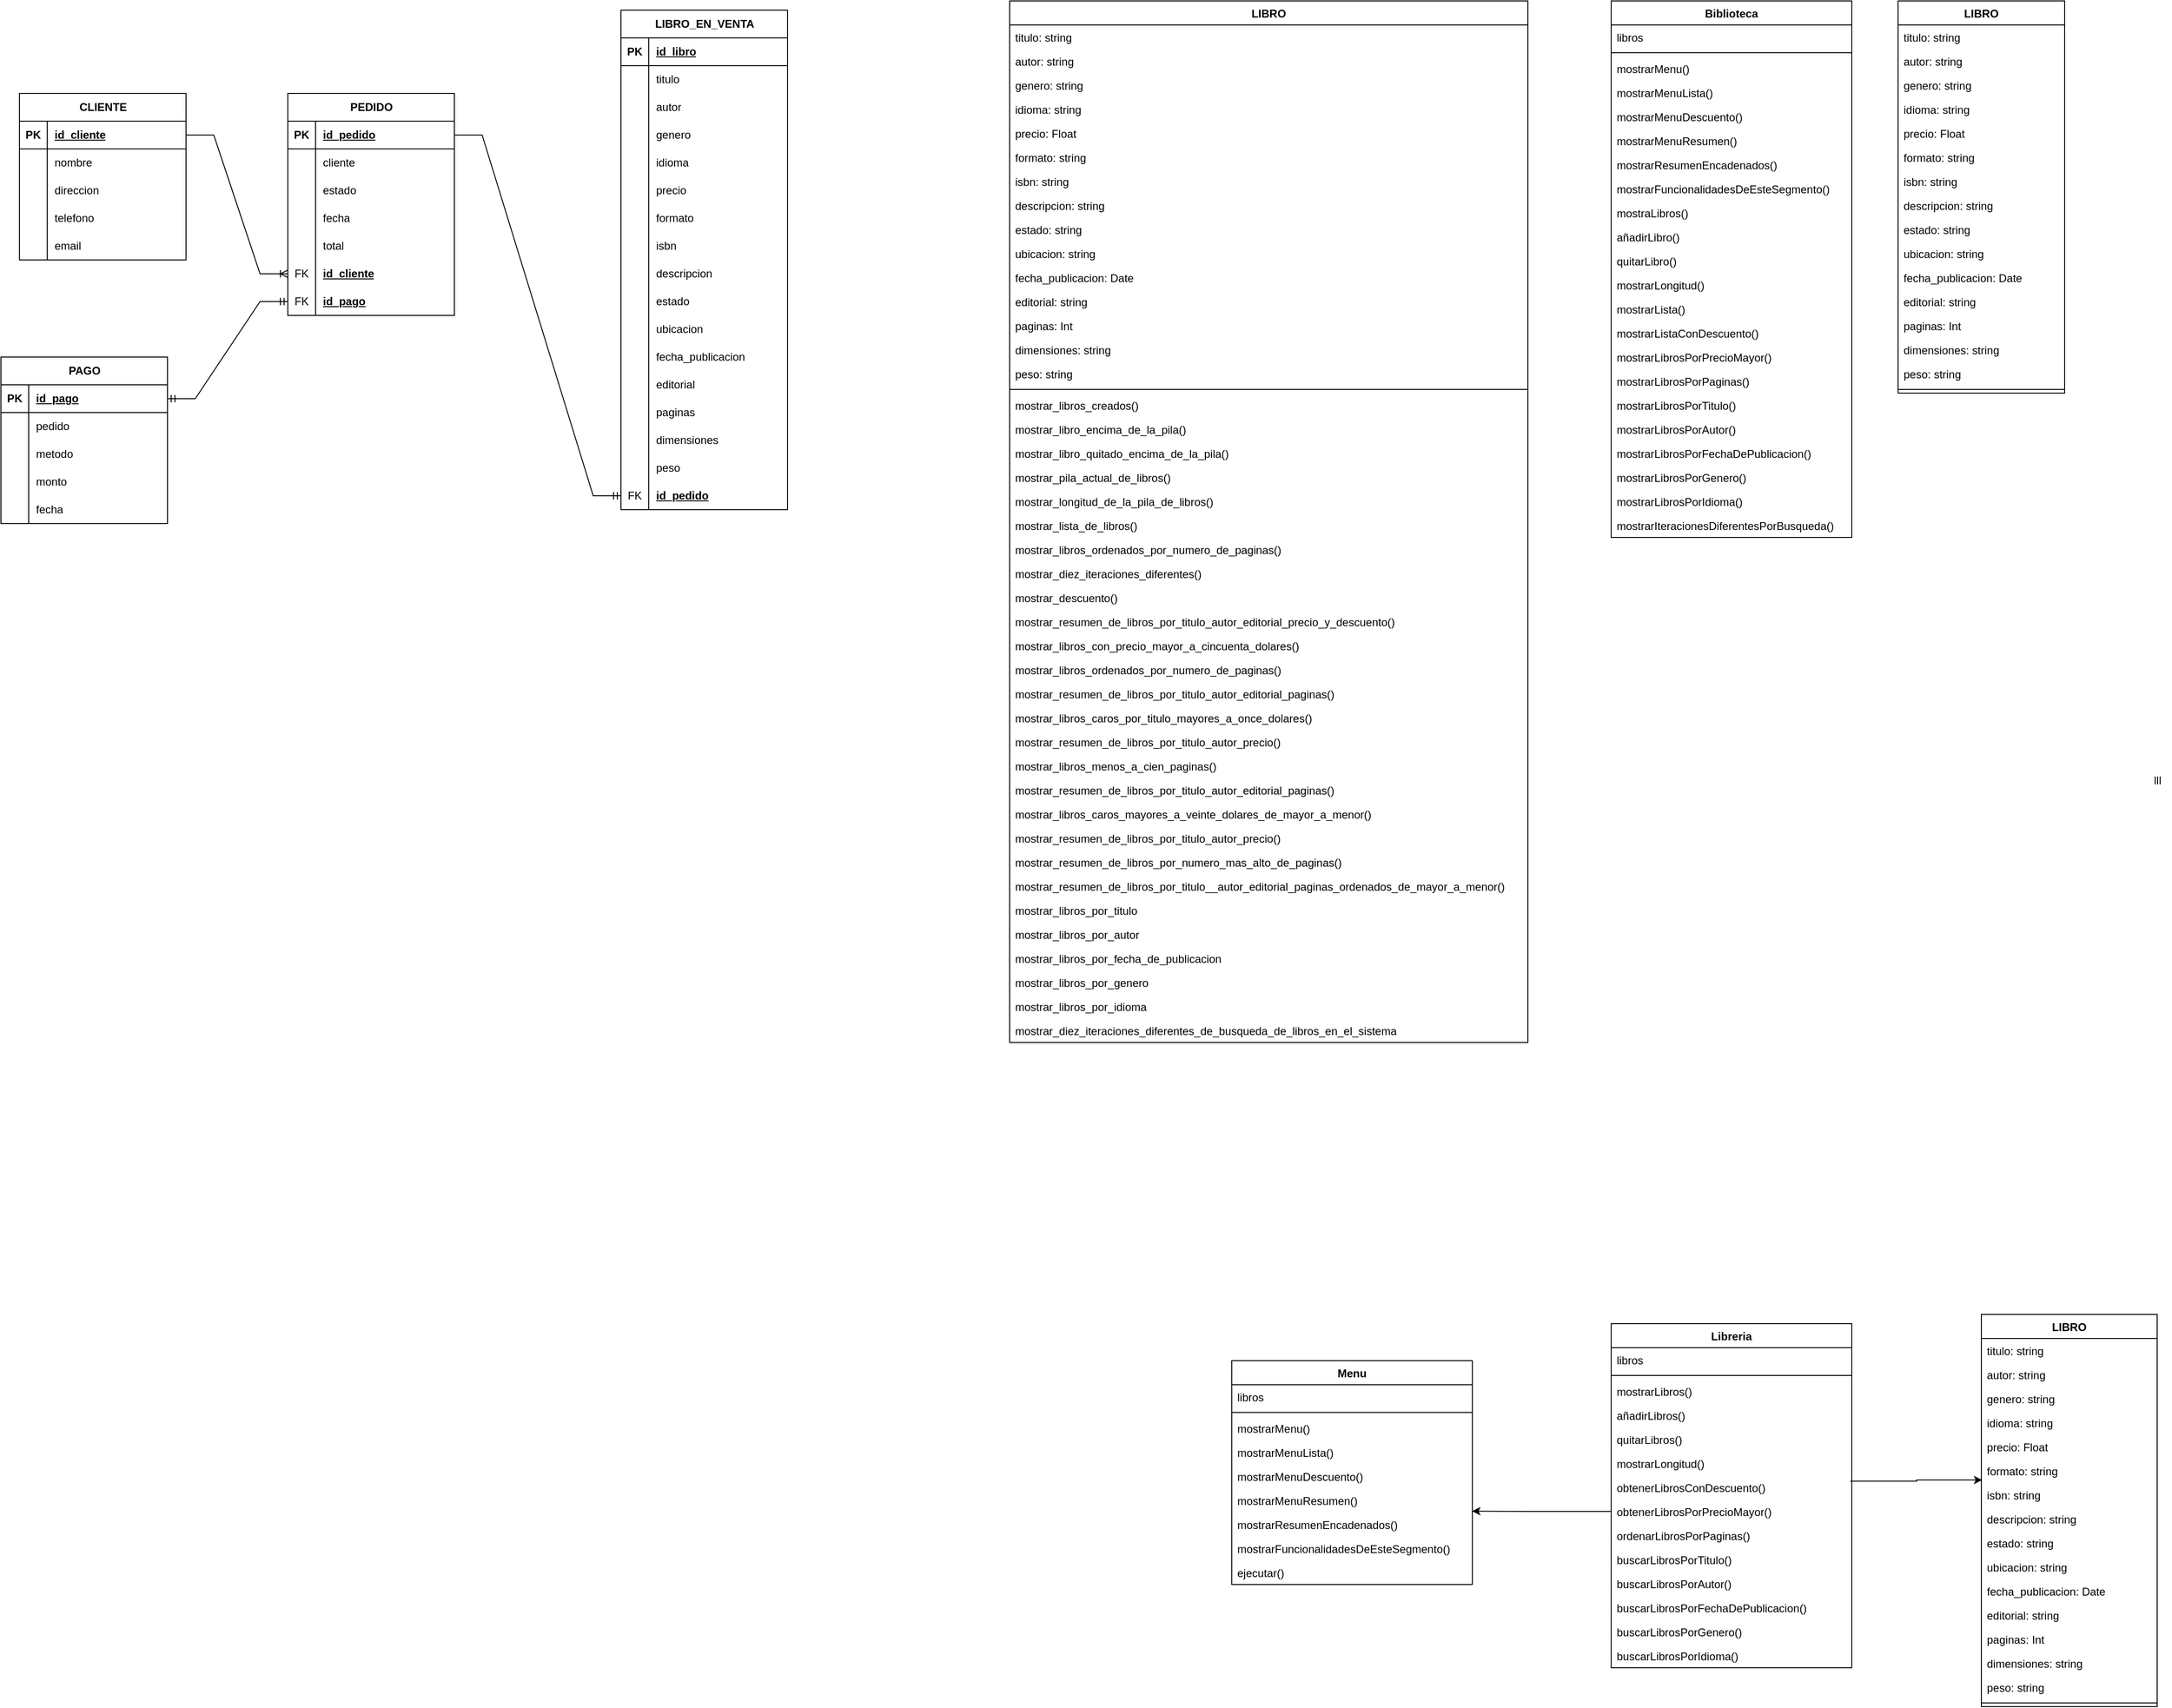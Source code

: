 <mxfile version="24.5.5" type="google">
  <diagram name="Página-1" id="5gwzECflYYanTPAFFl0x">
    <mxGraphModel dx="1943" dy="824" grid="1" gridSize="10" guides="1" tooltips="1" connect="1" arrows="1" fold="1" page="1" pageScale="1" pageWidth="827" pageHeight="1169" math="0" shadow="0">
      <root>
        <mxCell id="0" />
        <mxCell id="1" parent="0" />
        <mxCell id="tf64Njtg2lY-psCyHi1W-2" value="LIBRO_EN_VENTA" style="shape=table;startSize=30;container=1;collapsible=1;childLayout=tableLayout;fixedRows=1;rowLines=0;fontStyle=1;align=center;resizeLast=1;html=1;" parent="1" vertex="1">
          <mxGeometry x="840" y="210" width="180" height="540" as="geometry" />
        </mxCell>
        <mxCell id="tf64Njtg2lY-psCyHi1W-3" value="" style="shape=tableRow;horizontal=0;startSize=0;swimlaneHead=0;swimlaneBody=0;fillColor=none;collapsible=0;dropTarget=0;points=[[0,0.5],[1,0.5]];portConstraint=eastwest;top=0;left=0;right=0;bottom=1;" parent="tf64Njtg2lY-psCyHi1W-2" vertex="1">
          <mxGeometry y="30" width="180" height="30" as="geometry" />
        </mxCell>
        <mxCell id="tf64Njtg2lY-psCyHi1W-4" value="PK" style="shape=partialRectangle;connectable=0;fillColor=none;top=0;left=0;bottom=0;right=0;fontStyle=1;overflow=hidden;whiteSpace=wrap;html=1;" parent="tf64Njtg2lY-psCyHi1W-3" vertex="1">
          <mxGeometry width="30" height="30" as="geometry">
            <mxRectangle width="30" height="30" as="alternateBounds" />
          </mxGeometry>
        </mxCell>
        <mxCell id="tf64Njtg2lY-psCyHi1W-5" value="id_libro" style="shape=partialRectangle;connectable=0;fillColor=none;top=0;left=0;bottom=0;right=0;align=left;spacingLeft=6;fontStyle=5;overflow=hidden;whiteSpace=wrap;html=1;" parent="tf64Njtg2lY-psCyHi1W-3" vertex="1">
          <mxGeometry x="30" width="150" height="30" as="geometry">
            <mxRectangle width="150" height="30" as="alternateBounds" />
          </mxGeometry>
        </mxCell>
        <mxCell id="tf64Njtg2lY-psCyHi1W-6" value="" style="shape=tableRow;horizontal=0;startSize=0;swimlaneHead=0;swimlaneBody=0;fillColor=none;collapsible=0;dropTarget=0;points=[[0,0.5],[1,0.5]];portConstraint=eastwest;top=0;left=0;right=0;bottom=0;" parent="tf64Njtg2lY-psCyHi1W-2" vertex="1">
          <mxGeometry y="60" width="180" height="30" as="geometry" />
        </mxCell>
        <mxCell id="tf64Njtg2lY-psCyHi1W-7" value="" style="shape=partialRectangle;connectable=0;fillColor=none;top=0;left=0;bottom=0;right=0;editable=1;overflow=hidden;whiteSpace=wrap;html=1;" parent="tf64Njtg2lY-psCyHi1W-6" vertex="1">
          <mxGeometry width="30" height="30" as="geometry">
            <mxRectangle width="30" height="30" as="alternateBounds" />
          </mxGeometry>
        </mxCell>
        <mxCell id="tf64Njtg2lY-psCyHi1W-8" value="titulo" style="shape=partialRectangle;connectable=0;fillColor=none;top=0;left=0;bottom=0;right=0;align=left;spacingLeft=6;overflow=hidden;whiteSpace=wrap;html=1;" parent="tf64Njtg2lY-psCyHi1W-6" vertex="1">
          <mxGeometry x="30" width="150" height="30" as="geometry">
            <mxRectangle width="150" height="30" as="alternateBounds" />
          </mxGeometry>
        </mxCell>
        <mxCell id="tf64Njtg2lY-psCyHi1W-9" value="" style="shape=tableRow;horizontal=0;startSize=0;swimlaneHead=0;swimlaneBody=0;fillColor=none;collapsible=0;dropTarget=0;points=[[0,0.5],[1,0.5]];portConstraint=eastwest;top=0;left=0;right=0;bottom=0;" parent="tf64Njtg2lY-psCyHi1W-2" vertex="1">
          <mxGeometry y="90" width="180" height="30" as="geometry" />
        </mxCell>
        <mxCell id="tf64Njtg2lY-psCyHi1W-10" value="" style="shape=partialRectangle;connectable=0;fillColor=none;top=0;left=0;bottom=0;right=0;editable=1;overflow=hidden;whiteSpace=wrap;html=1;" parent="tf64Njtg2lY-psCyHi1W-9" vertex="1">
          <mxGeometry width="30" height="30" as="geometry">
            <mxRectangle width="30" height="30" as="alternateBounds" />
          </mxGeometry>
        </mxCell>
        <mxCell id="tf64Njtg2lY-psCyHi1W-11" value="autor" style="shape=partialRectangle;connectable=0;fillColor=none;top=0;left=0;bottom=0;right=0;align=left;spacingLeft=6;overflow=hidden;whiteSpace=wrap;html=1;" parent="tf64Njtg2lY-psCyHi1W-9" vertex="1">
          <mxGeometry x="30" width="150" height="30" as="geometry">
            <mxRectangle width="150" height="30" as="alternateBounds" />
          </mxGeometry>
        </mxCell>
        <mxCell id="tf64Njtg2lY-psCyHi1W-12" value="" style="shape=tableRow;horizontal=0;startSize=0;swimlaneHead=0;swimlaneBody=0;fillColor=none;collapsible=0;dropTarget=0;points=[[0,0.5],[1,0.5]];portConstraint=eastwest;top=0;left=0;right=0;bottom=0;" parent="tf64Njtg2lY-psCyHi1W-2" vertex="1">
          <mxGeometry y="120" width="180" height="30" as="geometry" />
        </mxCell>
        <mxCell id="tf64Njtg2lY-psCyHi1W-13" value="" style="shape=partialRectangle;connectable=0;fillColor=none;top=0;left=0;bottom=0;right=0;editable=1;overflow=hidden;whiteSpace=wrap;html=1;" parent="tf64Njtg2lY-psCyHi1W-12" vertex="1">
          <mxGeometry width="30" height="30" as="geometry">
            <mxRectangle width="30" height="30" as="alternateBounds" />
          </mxGeometry>
        </mxCell>
        <mxCell id="tf64Njtg2lY-psCyHi1W-14" value="genero" style="shape=partialRectangle;connectable=0;fillColor=none;top=0;left=0;bottom=0;right=0;align=left;spacingLeft=6;overflow=hidden;whiteSpace=wrap;html=1;" parent="tf64Njtg2lY-psCyHi1W-12" vertex="1">
          <mxGeometry x="30" width="150" height="30" as="geometry">
            <mxRectangle width="150" height="30" as="alternateBounds" />
          </mxGeometry>
        </mxCell>
        <mxCell id="tf64Njtg2lY-psCyHi1W-15" style="shape=tableRow;horizontal=0;startSize=0;swimlaneHead=0;swimlaneBody=0;fillColor=none;collapsible=0;dropTarget=0;points=[[0,0.5],[1,0.5]];portConstraint=eastwest;top=0;left=0;right=0;bottom=0;" parent="tf64Njtg2lY-psCyHi1W-2" vertex="1">
          <mxGeometry y="150" width="180" height="30" as="geometry" />
        </mxCell>
        <mxCell id="tf64Njtg2lY-psCyHi1W-16" style="shape=partialRectangle;connectable=0;fillColor=none;top=0;left=0;bottom=0;right=0;editable=1;overflow=hidden;whiteSpace=wrap;html=1;" parent="tf64Njtg2lY-psCyHi1W-15" vertex="1">
          <mxGeometry width="30" height="30" as="geometry">
            <mxRectangle width="30" height="30" as="alternateBounds" />
          </mxGeometry>
        </mxCell>
        <mxCell id="tf64Njtg2lY-psCyHi1W-17" value="idioma" style="shape=partialRectangle;connectable=0;fillColor=none;top=0;left=0;bottom=0;right=0;align=left;spacingLeft=6;overflow=hidden;whiteSpace=wrap;html=1;" parent="tf64Njtg2lY-psCyHi1W-15" vertex="1">
          <mxGeometry x="30" width="150" height="30" as="geometry">
            <mxRectangle width="150" height="30" as="alternateBounds" />
          </mxGeometry>
        </mxCell>
        <mxCell id="tf64Njtg2lY-psCyHi1W-24" style="shape=tableRow;horizontal=0;startSize=0;swimlaneHead=0;swimlaneBody=0;fillColor=none;collapsible=0;dropTarget=0;points=[[0,0.5],[1,0.5]];portConstraint=eastwest;top=0;left=0;right=0;bottom=0;" parent="tf64Njtg2lY-psCyHi1W-2" vertex="1">
          <mxGeometry y="180" width="180" height="30" as="geometry" />
        </mxCell>
        <mxCell id="tf64Njtg2lY-psCyHi1W-25" style="shape=partialRectangle;connectable=0;fillColor=none;top=0;left=0;bottom=0;right=0;editable=1;overflow=hidden;whiteSpace=wrap;html=1;" parent="tf64Njtg2lY-psCyHi1W-24" vertex="1">
          <mxGeometry width="30" height="30" as="geometry">
            <mxRectangle width="30" height="30" as="alternateBounds" />
          </mxGeometry>
        </mxCell>
        <mxCell id="tf64Njtg2lY-psCyHi1W-26" value="precio" style="shape=partialRectangle;connectable=0;fillColor=none;top=0;left=0;bottom=0;right=0;align=left;spacingLeft=6;overflow=hidden;whiteSpace=wrap;html=1;" parent="tf64Njtg2lY-psCyHi1W-24" vertex="1">
          <mxGeometry x="30" width="150" height="30" as="geometry">
            <mxRectangle width="150" height="30" as="alternateBounds" />
          </mxGeometry>
        </mxCell>
        <mxCell id="tf64Njtg2lY-psCyHi1W-21" style="shape=tableRow;horizontal=0;startSize=0;swimlaneHead=0;swimlaneBody=0;fillColor=none;collapsible=0;dropTarget=0;points=[[0,0.5],[1,0.5]];portConstraint=eastwest;top=0;left=0;right=0;bottom=0;" parent="tf64Njtg2lY-psCyHi1W-2" vertex="1">
          <mxGeometry y="210" width="180" height="30" as="geometry" />
        </mxCell>
        <mxCell id="tf64Njtg2lY-psCyHi1W-22" style="shape=partialRectangle;connectable=0;fillColor=none;top=0;left=0;bottom=0;right=0;editable=1;overflow=hidden;whiteSpace=wrap;html=1;" parent="tf64Njtg2lY-psCyHi1W-21" vertex="1">
          <mxGeometry width="30" height="30" as="geometry">
            <mxRectangle width="30" height="30" as="alternateBounds" />
          </mxGeometry>
        </mxCell>
        <mxCell id="tf64Njtg2lY-psCyHi1W-23" value="formato" style="shape=partialRectangle;connectable=0;fillColor=none;top=0;left=0;bottom=0;right=0;align=left;spacingLeft=6;overflow=hidden;whiteSpace=wrap;html=1;" parent="tf64Njtg2lY-psCyHi1W-21" vertex="1">
          <mxGeometry x="30" width="150" height="30" as="geometry">
            <mxRectangle width="150" height="30" as="alternateBounds" />
          </mxGeometry>
        </mxCell>
        <mxCell id="tf64Njtg2lY-psCyHi1W-18" style="shape=tableRow;horizontal=0;startSize=0;swimlaneHead=0;swimlaneBody=0;fillColor=none;collapsible=0;dropTarget=0;points=[[0,0.5],[1,0.5]];portConstraint=eastwest;top=0;left=0;right=0;bottom=0;" parent="tf64Njtg2lY-psCyHi1W-2" vertex="1">
          <mxGeometry y="240" width="180" height="30" as="geometry" />
        </mxCell>
        <mxCell id="tf64Njtg2lY-psCyHi1W-19" style="shape=partialRectangle;connectable=0;fillColor=none;top=0;left=0;bottom=0;right=0;editable=1;overflow=hidden;whiteSpace=wrap;html=1;" parent="tf64Njtg2lY-psCyHi1W-18" vertex="1">
          <mxGeometry width="30" height="30" as="geometry">
            <mxRectangle width="30" height="30" as="alternateBounds" />
          </mxGeometry>
        </mxCell>
        <mxCell id="tf64Njtg2lY-psCyHi1W-20" value="isbn" style="shape=partialRectangle;connectable=0;fillColor=none;top=0;left=0;bottom=0;right=0;align=left;spacingLeft=6;overflow=hidden;whiteSpace=wrap;html=1;" parent="tf64Njtg2lY-psCyHi1W-18" vertex="1">
          <mxGeometry x="30" width="150" height="30" as="geometry">
            <mxRectangle width="150" height="30" as="alternateBounds" />
          </mxGeometry>
        </mxCell>
        <mxCell id="tf64Njtg2lY-psCyHi1W-39" style="shape=tableRow;horizontal=0;startSize=0;swimlaneHead=0;swimlaneBody=0;fillColor=none;collapsible=0;dropTarget=0;points=[[0,0.5],[1,0.5]];portConstraint=eastwest;top=0;left=0;right=0;bottom=0;" parent="tf64Njtg2lY-psCyHi1W-2" vertex="1">
          <mxGeometry y="270" width="180" height="30" as="geometry" />
        </mxCell>
        <mxCell id="tf64Njtg2lY-psCyHi1W-40" style="shape=partialRectangle;connectable=0;fillColor=none;top=0;left=0;bottom=0;right=0;editable=1;overflow=hidden;whiteSpace=wrap;html=1;" parent="tf64Njtg2lY-psCyHi1W-39" vertex="1">
          <mxGeometry width="30" height="30" as="geometry">
            <mxRectangle width="30" height="30" as="alternateBounds" />
          </mxGeometry>
        </mxCell>
        <mxCell id="tf64Njtg2lY-psCyHi1W-41" value="descripcion" style="shape=partialRectangle;connectable=0;fillColor=none;top=0;left=0;bottom=0;right=0;align=left;spacingLeft=6;overflow=hidden;whiteSpace=wrap;html=1;" parent="tf64Njtg2lY-psCyHi1W-39" vertex="1">
          <mxGeometry x="30" width="150" height="30" as="geometry">
            <mxRectangle width="150" height="30" as="alternateBounds" />
          </mxGeometry>
        </mxCell>
        <mxCell id="tf64Njtg2lY-psCyHi1W-36" style="shape=tableRow;horizontal=0;startSize=0;swimlaneHead=0;swimlaneBody=0;fillColor=none;collapsible=0;dropTarget=0;points=[[0,0.5],[1,0.5]];portConstraint=eastwest;top=0;left=0;right=0;bottom=0;" parent="tf64Njtg2lY-psCyHi1W-2" vertex="1">
          <mxGeometry y="300" width="180" height="30" as="geometry" />
        </mxCell>
        <mxCell id="tf64Njtg2lY-psCyHi1W-37" style="shape=partialRectangle;connectable=0;fillColor=none;top=0;left=0;bottom=0;right=0;editable=1;overflow=hidden;whiteSpace=wrap;html=1;" parent="tf64Njtg2lY-psCyHi1W-36" vertex="1">
          <mxGeometry width="30" height="30" as="geometry">
            <mxRectangle width="30" height="30" as="alternateBounds" />
          </mxGeometry>
        </mxCell>
        <mxCell id="tf64Njtg2lY-psCyHi1W-38" value="estado" style="shape=partialRectangle;connectable=0;fillColor=none;top=0;left=0;bottom=0;right=0;align=left;spacingLeft=6;overflow=hidden;whiteSpace=wrap;html=1;" parent="tf64Njtg2lY-psCyHi1W-36" vertex="1">
          <mxGeometry x="30" width="150" height="30" as="geometry">
            <mxRectangle width="150" height="30" as="alternateBounds" />
          </mxGeometry>
        </mxCell>
        <mxCell id="tf64Njtg2lY-psCyHi1W-33" style="shape=tableRow;horizontal=0;startSize=0;swimlaneHead=0;swimlaneBody=0;fillColor=none;collapsible=0;dropTarget=0;points=[[0,0.5],[1,0.5]];portConstraint=eastwest;top=0;left=0;right=0;bottom=0;" parent="tf64Njtg2lY-psCyHi1W-2" vertex="1">
          <mxGeometry y="330" width="180" height="30" as="geometry" />
        </mxCell>
        <mxCell id="tf64Njtg2lY-psCyHi1W-34" style="shape=partialRectangle;connectable=0;fillColor=none;top=0;left=0;bottom=0;right=0;editable=1;overflow=hidden;whiteSpace=wrap;html=1;" parent="tf64Njtg2lY-psCyHi1W-33" vertex="1">
          <mxGeometry width="30" height="30" as="geometry">
            <mxRectangle width="30" height="30" as="alternateBounds" />
          </mxGeometry>
        </mxCell>
        <mxCell id="tf64Njtg2lY-psCyHi1W-35" value="ubicacion" style="shape=partialRectangle;connectable=0;fillColor=none;top=0;left=0;bottom=0;right=0;align=left;spacingLeft=6;overflow=hidden;whiteSpace=wrap;html=1;" parent="tf64Njtg2lY-psCyHi1W-33" vertex="1">
          <mxGeometry x="30" width="150" height="30" as="geometry">
            <mxRectangle width="150" height="30" as="alternateBounds" />
          </mxGeometry>
        </mxCell>
        <mxCell id="tf64Njtg2lY-psCyHi1W-30" style="shape=tableRow;horizontal=0;startSize=0;swimlaneHead=0;swimlaneBody=0;fillColor=none;collapsible=0;dropTarget=0;points=[[0,0.5],[1,0.5]];portConstraint=eastwest;top=0;left=0;right=0;bottom=0;" parent="tf64Njtg2lY-psCyHi1W-2" vertex="1">
          <mxGeometry y="360" width="180" height="30" as="geometry" />
        </mxCell>
        <mxCell id="tf64Njtg2lY-psCyHi1W-31" style="shape=partialRectangle;connectable=0;fillColor=none;top=0;left=0;bottom=0;right=0;editable=1;overflow=hidden;whiteSpace=wrap;html=1;" parent="tf64Njtg2lY-psCyHi1W-30" vertex="1">
          <mxGeometry width="30" height="30" as="geometry">
            <mxRectangle width="30" height="30" as="alternateBounds" />
          </mxGeometry>
        </mxCell>
        <mxCell id="tf64Njtg2lY-psCyHi1W-32" value="fecha_publicacion" style="shape=partialRectangle;connectable=0;fillColor=none;top=0;left=0;bottom=0;right=0;align=left;spacingLeft=6;overflow=hidden;whiteSpace=wrap;html=1;" parent="tf64Njtg2lY-psCyHi1W-30" vertex="1">
          <mxGeometry x="30" width="150" height="30" as="geometry">
            <mxRectangle width="150" height="30" as="alternateBounds" />
          </mxGeometry>
        </mxCell>
        <mxCell id="tf64Njtg2lY-psCyHi1W-27" style="shape=tableRow;horizontal=0;startSize=0;swimlaneHead=0;swimlaneBody=0;fillColor=none;collapsible=0;dropTarget=0;points=[[0,0.5],[1,0.5]];portConstraint=eastwest;top=0;left=0;right=0;bottom=0;" parent="tf64Njtg2lY-psCyHi1W-2" vertex="1">
          <mxGeometry y="390" width="180" height="30" as="geometry" />
        </mxCell>
        <mxCell id="tf64Njtg2lY-psCyHi1W-28" style="shape=partialRectangle;connectable=0;fillColor=none;top=0;left=0;bottom=0;right=0;editable=1;overflow=hidden;whiteSpace=wrap;html=1;" parent="tf64Njtg2lY-psCyHi1W-27" vertex="1">
          <mxGeometry width="30" height="30" as="geometry">
            <mxRectangle width="30" height="30" as="alternateBounds" />
          </mxGeometry>
        </mxCell>
        <mxCell id="tf64Njtg2lY-psCyHi1W-29" value="editorial" style="shape=partialRectangle;connectable=0;fillColor=none;top=0;left=0;bottom=0;right=0;align=left;spacingLeft=6;overflow=hidden;whiteSpace=wrap;html=1;" parent="tf64Njtg2lY-psCyHi1W-27" vertex="1">
          <mxGeometry x="30" width="150" height="30" as="geometry">
            <mxRectangle width="150" height="30" as="alternateBounds" />
          </mxGeometry>
        </mxCell>
        <mxCell id="tf64Njtg2lY-psCyHi1W-48" style="shape=tableRow;horizontal=0;startSize=0;swimlaneHead=0;swimlaneBody=0;fillColor=none;collapsible=0;dropTarget=0;points=[[0,0.5],[1,0.5]];portConstraint=eastwest;top=0;left=0;right=0;bottom=0;" parent="tf64Njtg2lY-psCyHi1W-2" vertex="1">
          <mxGeometry y="420" width="180" height="30" as="geometry" />
        </mxCell>
        <mxCell id="tf64Njtg2lY-psCyHi1W-49" style="shape=partialRectangle;connectable=0;fillColor=none;top=0;left=0;bottom=0;right=0;editable=1;overflow=hidden;whiteSpace=wrap;html=1;" parent="tf64Njtg2lY-psCyHi1W-48" vertex="1">
          <mxGeometry width="30" height="30" as="geometry">
            <mxRectangle width="30" height="30" as="alternateBounds" />
          </mxGeometry>
        </mxCell>
        <mxCell id="tf64Njtg2lY-psCyHi1W-50" value="paginas" style="shape=partialRectangle;connectable=0;fillColor=none;top=0;left=0;bottom=0;right=0;align=left;spacingLeft=6;overflow=hidden;whiteSpace=wrap;html=1;" parent="tf64Njtg2lY-psCyHi1W-48" vertex="1">
          <mxGeometry x="30" width="150" height="30" as="geometry">
            <mxRectangle width="150" height="30" as="alternateBounds" />
          </mxGeometry>
        </mxCell>
        <mxCell id="tf64Njtg2lY-psCyHi1W-45" style="shape=tableRow;horizontal=0;startSize=0;swimlaneHead=0;swimlaneBody=0;fillColor=none;collapsible=0;dropTarget=0;points=[[0,0.5],[1,0.5]];portConstraint=eastwest;top=0;left=0;right=0;bottom=0;" parent="tf64Njtg2lY-psCyHi1W-2" vertex="1">
          <mxGeometry y="450" width="180" height="30" as="geometry" />
        </mxCell>
        <mxCell id="tf64Njtg2lY-psCyHi1W-46" style="shape=partialRectangle;connectable=0;fillColor=none;top=0;left=0;bottom=0;right=0;editable=1;overflow=hidden;whiteSpace=wrap;html=1;" parent="tf64Njtg2lY-psCyHi1W-45" vertex="1">
          <mxGeometry width="30" height="30" as="geometry">
            <mxRectangle width="30" height="30" as="alternateBounds" />
          </mxGeometry>
        </mxCell>
        <mxCell id="tf64Njtg2lY-psCyHi1W-47" value="dimensiones" style="shape=partialRectangle;connectable=0;fillColor=none;top=0;left=0;bottom=0;right=0;align=left;spacingLeft=6;overflow=hidden;whiteSpace=wrap;html=1;" parent="tf64Njtg2lY-psCyHi1W-45" vertex="1">
          <mxGeometry x="30" width="150" height="30" as="geometry">
            <mxRectangle width="150" height="30" as="alternateBounds" />
          </mxGeometry>
        </mxCell>
        <mxCell id="tf64Njtg2lY-psCyHi1W-42" style="shape=tableRow;horizontal=0;startSize=0;swimlaneHead=0;swimlaneBody=0;fillColor=none;collapsible=0;dropTarget=0;points=[[0,0.5],[1,0.5]];portConstraint=eastwest;top=0;left=0;right=0;bottom=0;" parent="tf64Njtg2lY-psCyHi1W-2" vertex="1">
          <mxGeometry y="480" width="180" height="30" as="geometry" />
        </mxCell>
        <mxCell id="tf64Njtg2lY-psCyHi1W-43" style="shape=partialRectangle;connectable=0;fillColor=none;top=0;left=0;bottom=0;right=0;editable=1;overflow=hidden;whiteSpace=wrap;html=1;" parent="tf64Njtg2lY-psCyHi1W-42" vertex="1">
          <mxGeometry width="30" height="30" as="geometry">
            <mxRectangle width="30" height="30" as="alternateBounds" />
          </mxGeometry>
        </mxCell>
        <mxCell id="tf64Njtg2lY-psCyHi1W-44" value="peso" style="shape=partialRectangle;connectable=0;fillColor=none;top=0;left=0;bottom=0;right=0;align=left;spacingLeft=6;overflow=hidden;whiteSpace=wrap;html=1;" parent="tf64Njtg2lY-psCyHi1W-42" vertex="1">
          <mxGeometry x="30" width="150" height="30" as="geometry">
            <mxRectangle width="150" height="30" as="alternateBounds" />
          </mxGeometry>
        </mxCell>
        <mxCell id="tf64Njtg2lY-psCyHi1W-106" style="shape=tableRow;horizontal=0;startSize=0;swimlaneHead=0;swimlaneBody=0;fillColor=none;collapsible=0;dropTarget=0;points=[[0,0.5],[1,0.5]];portConstraint=eastwest;top=0;left=0;right=0;bottom=0;" parent="tf64Njtg2lY-psCyHi1W-2" vertex="1">
          <mxGeometry y="510" width="180" height="30" as="geometry" />
        </mxCell>
        <mxCell id="tf64Njtg2lY-psCyHi1W-107" value="FK" style="shape=partialRectangle;connectable=0;fillColor=none;top=0;left=0;bottom=0;right=0;editable=1;overflow=hidden;whiteSpace=wrap;html=1;" parent="tf64Njtg2lY-psCyHi1W-106" vertex="1">
          <mxGeometry width="30" height="30" as="geometry">
            <mxRectangle width="30" height="30" as="alternateBounds" />
          </mxGeometry>
        </mxCell>
        <mxCell id="tf64Njtg2lY-psCyHi1W-108" value="&lt;span style=&quot;font-weight: 700; text-decoration-line: underline;&quot;&gt;id_pedido&lt;/span&gt;" style="shape=partialRectangle;connectable=0;fillColor=none;top=0;left=0;bottom=0;right=0;align=left;spacingLeft=6;overflow=hidden;whiteSpace=wrap;html=1;" parent="tf64Njtg2lY-psCyHi1W-106" vertex="1">
          <mxGeometry x="30" width="150" height="30" as="geometry">
            <mxRectangle width="150" height="30" as="alternateBounds" />
          </mxGeometry>
        </mxCell>
        <mxCell id="tf64Njtg2lY-psCyHi1W-51" value="CLIENTE" style="shape=table;startSize=30;container=1;collapsible=1;childLayout=tableLayout;fixedRows=1;rowLines=0;fontStyle=1;align=center;resizeLast=1;html=1;" parent="1" vertex="1">
          <mxGeometry x="190" y="300" width="180" height="180" as="geometry" />
        </mxCell>
        <mxCell id="tf64Njtg2lY-psCyHi1W-52" value="" style="shape=tableRow;horizontal=0;startSize=0;swimlaneHead=0;swimlaneBody=0;fillColor=none;collapsible=0;dropTarget=0;points=[[0,0.5],[1,0.5]];portConstraint=eastwest;top=0;left=0;right=0;bottom=1;" parent="tf64Njtg2lY-psCyHi1W-51" vertex="1">
          <mxGeometry y="30" width="180" height="30" as="geometry" />
        </mxCell>
        <mxCell id="tf64Njtg2lY-psCyHi1W-53" value="PK" style="shape=partialRectangle;connectable=0;fillColor=none;top=0;left=0;bottom=0;right=0;fontStyle=1;overflow=hidden;whiteSpace=wrap;html=1;" parent="tf64Njtg2lY-psCyHi1W-52" vertex="1">
          <mxGeometry width="30" height="30" as="geometry">
            <mxRectangle width="30" height="30" as="alternateBounds" />
          </mxGeometry>
        </mxCell>
        <mxCell id="tf64Njtg2lY-psCyHi1W-54" value="id_cliente" style="shape=partialRectangle;connectable=0;fillColor=none;top=0;left=0;bottom=0;right=0;align=left;spacingLeft=6;fontStyle=5;overflow=hidden;whiteSpace=wrap;html=1;" parent="tf64Njtg2lY-psCyHi1W-52" vertex="1">
          <mxGeometry x="30" width="150" height="30" as="geometry">
            <mxRectangle width="150" height="30" as="alternateBounds" />
          </mxGeometry>
        </mxCell>
        <mxCell id="tf64Njtg2lY-psCyHi1W-55" value="" style="shape=tableRow;horizontal=0;startSize=0;swimlaneHead=0;swimlaneBody=0;fillColor=none;collapsible=0;dropTarget=0;points=[[0,0.5],[1,0.5]];portConstraint=eastwest;top=0;left=0;right=0;bottom=0;" parent="tf64Njtg2lY-psCyHi1W-51" vertex="1">
          <mxGeometry y="60" width="180" height="30" as="geometry" />
        </mxCell>
        <mxCell id="tf64Njtg2lY-psCyHi1W-56" value="" style="shape=partialRectangle;connectable=0;fillColor=none;top=0;left=0;bottom=0;right=0;editable=1;overflow=hidden;whiteSpace=wrap;html=1;" parent="tf64Njtg2lY-psCyHi1W-55" vertex="1">
          <mxGeometry width="30" height="30" as="geometry">
            <mxRectangle width="30" height="30" as="alternateBounds" />
          </mxGeometry>
        </mxCell>
        <mxCell id="tf64Njtg2lY-psCyHi1W-57" value="nombre" style="shape=partialRectangle;connectable=0;fillColor=none;top=0;left=0;bottom=0;right=0;align=left;spacingLeft=6;overflow=hidden;whiteSpace=wrap;html=1;" parent="tf64Njtg2lY-psCyHi1W-55" vertex="1">
          <mxGeometry x="30" width="150" height="30" as="geometry">
            <mxRectangle width="150" height="30" as="alternateBounds" />
          </mxGeometry>
        </mxCell>
        <mxCell id="tf64Njtg2lY-psCyHi1W-58" value="" style="shape=tableRow;horizontal=0;startSize=0;swimlaneHead=0;swimlaneBody=0;fillColor=none;collapsible=0;dropTarget=0;points=[[0,0.5],[1,0.5]];portConstraint=eastwest;top=0;left=0;right=0;bottom=0;" parent="tf64Njtg2lY-psCyHi1W-51" vertex="1">
          <mxGeometry y="90" width="180" height="30" as="geometry" />
        </mxCell>
        <mxCell id="tf64Njtg2lY-psCyHi1W-59" value="" style="shape=partialRectangle;connectable=0;fillColor=none;top=0;left=0;bottom=0;right=0;editable=1;overflow=hidden;whiteSpace=wrap;html=1;" parent="tf64Njtg2lY-psCyHi1W-58" vertex="1">
          <mxGeometry width="30" height="30" as="geometry">
            <mxRectangle width="30" height="30" as="alternateBounds" />
          </mxGeometry>
        </mxCell>
        <mxCell id="tf64Njtg2lY-psCyHi1W-60" value="direccion" style="shape=partialRectangle;connectable=0;fillColor=none;top=0;left=0;bottom=0;right=0;align=left;spacingLeft=6;overflow=hidden;whiteSpace=wrap;html=1;" parent="tf64Njtg2lY-psCyHi1W-58" vertex="1">
          <mxGeometry x="30" width="150" height="30" as="geometry">
            <mxRectangle width="150" height="30" as="alternateBounds" />
          </mxGeometry>
        </mxCell>
        <mxCell id="tf64Njtg2lY-psCyHi1W-61" value="" style="shape=tableRow;horizontal=0;startSize=0;swimlaneHead=0;swimlaneBody=0;fillColor=none;collapsible=0;dropTarget=0;points=[[0,0.5],[1,0.5]];portConstraint=eastwest;top=0;left=0;right=0;bottom=0;" parent="tf64Njtg2lY-psCyHi1W-51" vertex="1">
          <mxGeometry y="120" width="180" height="30" as="geometry" />
        </mxCell>
        <mxCell id="tf64Njtg2lY-psCyHi1W-62" value="" style="shape=partialRectangle;connectable=0;fillColor=none;top=0;left=0;bottom=0;right=0;editable=1;overflow=hidden;whiteSpace=wrap;html=1;" parent="tf64Njtg2lY-psCyHi1W-61" vertex="1">
          <mxGeometry width="30" height="30" as="geometry">
            <mxRectangle width="30" height="30" as="alternateBounds" />
          </mxGeometry>
        </mxCell>
        <mxCell id="tf64Njtg2lY-psCyHi1W-63" value="telefono" style="shape=partialRectangle;connectable=0;fillColor=none;top=0;left=0;bottom=0;right=0;align=left;spacingLeft=6;overflow=hidden;whiteSpace=wrap;html=1;" parent="tf64Njtg2lY-psCyHi1W-61" vertex="1">
          <mxGeometry x="30" width="150" height="30" as="geometry">
            <mxRectangle width="150" height="30" as="alternateBounds" />
          </mxGeometry>
        </mxCell>
        <mxCell id="tf64Njtg2lY-psCyHi1W-67" style="shape=tableRow;horizontal=0;startSize=0;swimlaneHead=0;swimlaneBody=0;fillColor=none;collapsible=0;dropTarget=0;points=[[0,0.5],[1,0.5]];portConstraint=eastwest;top=0;left=0;right=0;bottom=0;" parent="tf64Njtg2lY-psCyHi1W-51" vertex="1">
          <mxGeometry y="150" width="180" height="30" as="geometry" />
        </mxCell>
        <mxCell id="tf64Njtg2lY-psCyHi1W-68" style="shape=partialRectangle;connectable=0;fillColor=none;top=0;left=0;bottom=0;right=0;editable=1;overflow=hidden;whiteSpace=wrap;html=1;" parent="tf64Njtg2lY-psCyHi1W-67" vertex="1">
          <mxGeometry width="30" height="30" as="geometry">
            <mxRectangle width="30" height="30" as="alternateBounds" />
          </mxGeometry>
        </mxCell>
        <mxCell id="tf64Njtg2lY-psCyHi1W-69" value="email" style="shape=partialRectangle;connectable=0;fillColor=none;top=0;left=0;bottom=0;right=0;align=left;spacingLeft=6;overflow=hidden;whiteSpace=wrap;html=1;" parent="tf64Njtg2lY-psCyHi1W-67" vertex="1">
          <mxGeometry x="30" width="150" height="30" as="geometry">
            <mxRectangle width="150" height="30" as="alternateBounds" />
          </mxGeometry>
        </mxCell>
        <mxCell id="tf64Njtg2lY-psCyHi1W-70" value="PEDIDO" style="shape=table;startSize=30;container=1;collapsible=1;childLayout=tableLayout;fixedRows=1;rowLines=0;fontStyle=1;align=center;resizeLast=1;html=1;" parent="1" vertex="1">
          <mxGeometry x="480" y="300" width="180" height="240" as="geometry" />
        </mxCell>
        <mxCell id="tf64Njtg2lY-psCyHi1W-71" value="" style="shape=tableRow;horizontal=0;startSize=0;swimlaneHead=0;swimlaneBody=0;fillColor=none;collapsible=0;dropTarget=0;points=[[0,0.5],[1,0.5]];portConstraint=eastwest;top=0;left=0;right=0;bottom=1;" parent="tf64Njtg2lY-psCyHi1W-70" vertex="1">
          <mxGeometry y="30" width="180" height="30" as="geometry" />
        </mxCell>
        <mxCell id="tf64Njtg2lY-psCyHi1W-72" value="PK" style="shape=partialRectangle;connectable=0;fillColor=none;top=0;left=0;bottom=0;right=0;fontStyle=1;overflow=hidden;whiteSpace=wrap;html=1;" parent="tf64Njtg2lY-psCyHi1W-71" vertex="1">
          <mxGeometry width="30" height="30" as="geometry">
            <mxRectangle width="30" height="30" as="alternateBounds" />
          </mxGeometry>
        </mxCell>
        <mxCell id="tf64Njtg2lY-psCyHi1W-73" value="id_pedido" style="shape=partialRectangle;connectable=0;fillColor=none;top=0;left=0;bottom=0;right=0;align=left;spacingLeft=6;fontStyle=5;overflow=hidden;whiteSpace=wrap;html=1;" parent="tf64Njtg2lY-psCyHi1W-71" vertex="1">
          <mxGeometry x="30" width="150" height="30" as="geometry">
            <mxRectangle width="150" height="30" as="alternateBounds" />
          </mxGeometry>
        </mxCell>
        <mxCell id="tf64Njtg2lY-psCyHi1W-74" value="" style="shape=tableRow;horizontal=0;startSize=0;swimlaneHead=0;swimlaneBody=0;fillColor=none;collapsible=0;dropTarget=0;points=[[0,0.5],[1,0.5]];portConstraint=eastwest;top=0;left=0;right=0;bottom=0;" parent="tf64Njtg2lY-psCyHi1W-70" vertex="1">
          <mxGeometry y="60" width="180" height="30" as="geometry" />
        </mxCell>
        <mxCell id="tf64Njtg2lY-psCyHi1W-75" value="" style="shape=partialRectangle;connectable=0;fillColor=none;top=0;left=0;bottom=0;right=0;editable=1;overflow=hidden;whiteSpace=wrap;html=1;" parent="tf64Njtg2lY-psCyHi1W-74" vertex="1">
          <mxGeometry width="30" height="30" as="geometry">
            <mxRectangle width="30" height="30" as="alternateBounds" />
          </mxGeometry>
        </mxCell>
        <mxCell id="tf64Njtg2lY-psCyHi1W-76" value="cliente" style="shape=partialRectangle;connectable=0;fillColor=none;top=0;left=0;bottom=0;right=0;align=left;spacingLeft=6;overflow=hidden;whiteSpace=wrap;html=1;" parent="tf64Njtg2lY-psCyHi1W-74" vertex="1">
          <mxGeometry x="30" width="150" height="30" as="geometry">
            <mxRectangle width="150" height="30" as="alternateBounds" />
          </mxGeometry>
        </mxCell>
        <mxCell id="tf64Njtg2lY-psCyHi1W-77" value="" style="shape=tableRow;horizontal=0;startSize=0;swimlaneHead=0;swimlaneBody=0;fillColor=none;collapsible=0;dropTarget=0;points=[[0,0.5],[1,0.5]];portConstraint=eastwest;top=0;left=0;right=0;bottom=0;" parent="tf64Njtg2lY-psCyHi1W-70" vertex="1">
          <mxGeometry y="90" width="180" height="30" as="geometry" />
        </mxCell>
        <mxCell id="tf64Njtg2lY-psCyHi1W-78" value="" style="shape=partialRectangle;connectable=0;fillColor=none;top=0;left=0;bottom=0;right=0;editable=1;overflow=hidden;whiteSpace=wrap;html=1;" parent="tf64Njtg2lY-psCyHi1W-77" vertex="1">
          <mxGeometry width="30" height="30" as="geometry">
            <mxRectangle width="30" height="30" as="alternateBounds" />
          </mxGeometry>
        </mxCell>
        <mxCell id="tf64Njtg2lY-psCyHi1W-79" value="estado" style="shape=partialRectangle;connectable=0;fillColor=none;top=0;left=0;bottom=0;right=0;align=left;spacingLeft=6;overflow=hidden;whiteSpace=wrap;html=1;" parent="tf64Njtg2lY-psCyHi1W-77" vertex="1">
          <mxGeometry x="30" width="150" height="30" as="geometry">
            <mxRectangle width="150" height="30" as="alternateBounds" />
          </mxGeometry>
        </mxCell>
        <mxCell id="tf64Njtg2lY-psCyHi1W-80" value="" style="shape=tableRow;horizontal=0;startSize=0;swimlaneHead=0;swimlaneBody=0;fillColor=none;collapsible=0;dropTarget=0;points=[[0,0.5],[1,0.5]];portConstraint=eastwest;top=0;left=0;right=0;bottom=0;" parent="tf64Njtg2lY-psCyHi1W-70" vertex="1">
          <mxGeometry y="120" width="180" height="30" as="geometry" />
        </mxCell>
        <mxCell id="tf64Njtg2lY-psCyHi1W-81" value="" style="shape=partialRectangle;connectable=0;fillColor=none;top=0;left=0;bottom=0;right=0;editable=1;overflow=hidden;whiteSpace=wrap;html=1;" parent="tf64Njtg2lY-psCyHi1W-80" vertex="1">
          <mxGeometry width="30" height="30" as="geometry">
            <mxRectangle width="30" height="30" as="alternateBounds" />
          </mxGeometry>
        </mxCell>
        <mxCell id="tf64Njtg2lY-psCyHi1W-82" value="fecha" style="shape=partialRectangle;connectable=0;fillColor=none;top=0;left=0;bottom=0;right=0;align=left;spacingLeft=6;overflow=hidden;whiteSpace=wrap;html=1;" parent="tf64Njtg2lY-psCyHi1W-80" vertex="1">
          <mxGeometry x="30" width="150" height="30" as="geometry">
            <mxRectangle width="150" height="30" as="alternateBounds" />
          </mxGeometry>
        </mxCell>
        <mxCell id="tf64Njtg2lY-psCyHi1W-83" style="shape=tableRow;horizontal=0;startSize=0;swimlaneHead=0;swimlaneBody=0;fillColor=none;collapsible=0;dropTarget=0;points=[[0,0.5],[1,0.5]];portConstraint=eastwest;top=0;left=0;right=0;bottom=0;" parent="tf64Njtg2lY-psCyHi1W-70" vertex="1">
          <mxGeometry y="150" width="180" height="30" as="geometry" />
        </mxCell>
        <mxCell id="tf64Njtg2lY-psCyHi1W-84" style="shape=partialRectangle;connectable=0;fillColor=none;top=0;left=0;bottom=0;right=0;editable=1;overflow=hidden;whiteSpace=wrap;html=1;" parent="tf64Njtg2lY-psCyHi1W-83" vertex="1">
          <mxGeometry width="30" height="30" as="geometry">
            <mxRectangle width="30" height="30" as="alternateBounds" />
          </mxGeometry>
        </mxCell>
        <mxCell id="tf64Njtg2lY-psCyHi1W-85" value="total" style="shape=partialRectangle;connectable=0;fillColor=none;top=0;left=0;bottom=0;right=0;align=left;spacingLeft=6;overflow=hidden;whiteSpace=wrap;html=1;" parent="tf64Njtg2lY-psCyHi1W-83" vertex="1">
          <mxGeometry x="30" width="150" height="30" as="geometry">
            <mxRectangle width="150" height="30" as="alternateBounds" />
          </mxGeometry>
        </mxCell>
        <mxCell id="tf64Njtg2lY-psCyHi1W-102" style="shape=tableRow;horizontal=0;startSize=0;swimlaneHead=0;swimlaneBody=0;fillColor=none;collapsible=0;dropTarget=0;points=[[0,0.5],[1,0.5]];portConstraint=eastwest;top=0;left=0;right=0;bottom=0;" parent="tf64Njtg2lY-psCyHi1W-70" vertex="1">
          <mxGeometry y="180" width="180" height="30" as="geometry" />
        </mxCell>
        <mxCell id="tf64Njtg2lY-psCyHi1W-103" value="FK" style="shape=partialRectangle;connectable=0;fillColor=none;top=0;left=0;bottom=0;right=0;editable=1;overflow=hidden;whiteSpace=wrap;html=1;" parent="tf64Njtg2lY-psCyHi1W-102" vertex="1">
          <mxGeometry width="30" height="30" as="geometry">
            <mxRectangle width="30" height="30" as="alternateBounds" />
          </mxGeometry>
        </mxCell>
        <mxCell id="tf64Njtg2lY-psCyHi1W-104" value="&lt;span style=&quot;font-weight: 700; text-decoration-line: underline;&quot;&gt;id_cliente&lt;/span&gt;" style="shape=partialRectangle;connectable=0;fillColor=none;top=0;left=0;bottom=0;right=0;align=left;spacingLeft=6;overflow=hidden;whiteSpace=wrap;html=1;" parent="tf64Njtg2lY-psCyHi1W-102" vertex="1">
          <mxGeometry x="30" width="150" height="30" as="geometry">
            <mxRectangle width="150" height="30" as="alternateBounds" />
          </mxGeometry>
        </mxCell>
        <mxCell id="tf64Njtg2lY-psCyHi1W-111" style="shape=tableRow;horizontal=0;startSize=0;swimlaneHead=0;swimlaneBody=0;fillColor=none;collapsible=0;dropTarget=0;points=[[0,0.5],[1,0.5]];portConstraint=eastwest;top=0;left=0;right=0;bottom=0;" parent="tf64Njtg2lY-psCyHi1W-70" vertex="1">
          <mxGeometry y="210" width="180" height="30" as="geometry" />
        </mxCell>
        <mxCell id="tf64Njtg2lY-psCyHi1W-112" value="FK" style="shape=partialRectangle;connectable=0;fillColor=none;top=0;left=0;bottom=0;right=0;editable=1;overflow=hidden;whiteSpace=wrap;html=1;" parent="tf64Njtg2lY-psCyHi1W-111" vertex="1">
          <mxGeometry width="30" height="30" as="geometry">
            <mxRectangle width="30" height="30" as="alternateBounds" />
          </mxGeometry>
        </mxCell>
        <mxCell id="tf64Njtg2lY-psCyHi1W-113" value="&lt;span style=&quot;font-weight: 700; text-decoration-line: underline;&quot;&gt;id_pago&lt;/span&gt;" style="shape=partialRectangle;connectable=0;fillColor=none;top=0;left=0;bottom=0;right=0;align=left;spacingLeft=6;overflow=hidden;whiteSpace=wrap;html=1;" parent="tf64Njtg2lY-psCyHi1W-111" vertex="1">
          <mxGeometry x="30" width="150" height="30" as="geometry">
            <mxRectangle width="150" height="30" as="alternateBounds" />
          </mxGeometry>
        </mxCell>
        <mxCell id="tf64Njtg2lY-psCyHi1W-86" value="PAGO" style="shape=table;startSize=30;container=1;collapsible=1;childLayout=tableLayout;fixedRows=1;rowLines=0;fontStyle=1;align=center;resizeLast=1;html=1;" parent="1" vertex="1">
          <mxGeometry x="170" y="585" width="180" height="180" as="geometry" />
        </mxCell>
        <mxCell id="tf64Njtg2lY-psCyHi1W-87" value="" style="shape=tableRow;horizontal=0;startSize=0;swimlaneHead=0;swimlaneBody=0;fillColor=none;collapsible=0;dropTarget=0;points=[[0,0.5],[1,0.5]];portConstraint=eastwest;top=0;left=0;right=0;bottom=1;" parent="tf64Njtg2lY-psCyHi1W-86" vertex="1">
          <mxGeometry y="30" width="180" height="30" as="geometry" />
        </mxCell>
        <mxCell id="tf64Njtg2lY-psCyHi1W-88" value="PK" style="shape=partialRectangle;connectable=0;fillColor=none;top=0;left=0;bottom=0;right=0;fontStyle=1;overflow=hidden;whiteSpace=wrap;html=1;" parent="tf64Njtg2lY-psCyHi1W-87" vertex="1">
          <mxGeometry width="30" height="30" as="geometry">
            <mxRectangle width="30" height="30" as="alternateBounds" />
          </mxGeometry>
        </mxCell>
        <mxCell id="tf64Njtg2lY-psCyHi1W-89" value="id_pago" style="shape=partialRectangle;connectable=0;fillColor=none;top=0;left=0;bottom=0;right=0;align=left;spacingLeft=6;fontStyle=5;overflow=hidden;whiteSpace=wrap;html=1;" parent="tf64Njtg2lY-psCyHi1W-87" vertex="1">
          <mxGeometry x="30" width="150" height="30" as="geometry">
            <mxRectangle width="150" height="30" as="alternateBounds" />
          </mxGeometry>
        </mxCell>
        <mxCell id="tf64Njtg2lY-psCyHi1W-90" value="" style="shape=tableRow;horizontal=0;startSize=0;swimlaneHead=0;swimlaneBody=0;fillColor=none;collapsible=0;dropTarget=0;points=[[0,0.5],[1,0.5]];portConstraint=eastwest;top=0;left=0;right=0;bottom=0;" parent="tf64Njtg2lY-psCyHi1W-86" vertex="1">
          <mxGeometry y="60" width="180" height="30" as="geometry" />
        </mxCell>
        <mxCell id="tf64Njtg2lY-psCyHi1W-91" value="" style="shape=partialRectangle;connectable=0;fillColor=none;top=0;left=0;bottom=0;right=0;editable=1;overflow=hidden;whiteSpace=wrap;html=1;" parent="tf64Njtg2lY-psCyHi1W-90" vertex="1">
          <mxGeometry width="30" height="30" as="geometry">
            <mxRectangle width="30" height="30" as="alternateBounds" />
          </mxGeometry>
        </mxCell>
        <mxCell id="tf64Njtg2lY-psCyHi1W-92" value="pedido" style="shape=partialRectangle;connectable=0;fillColor=none;top=0;left=0;bottom=0;right=0;align=left;spacingLeft=6;overflow=hidden;whiteSpace=wrap;html=1;" parent="tf64Njtg2lY-psCyHi1W-90" vertex="1">
          <mxGeometry x="30" width="150" height="30" as="geometry">
            <mxRectangle width="150" height="30" as="alternateBounds" />
          </mxGeometry>
        </mxCell>
        <mxCell id="tf64Njtg2lY-psCyHi1W-93" value="" style="shape=tableRow;horizontal=0;startSize=0;swimlaneHead=0;swimlaneBody=0;fillColor=none;collapsible=0;dropTarget=0;points=[[0,0.5],[1,0.5]];portConstraint=eastwest;top=0;left=0;right=0;bottom=0;" parent="tf64Njtg2lY-psCyHi1W-86" vertex="1">
          <mxGeometry y="90" width="180" height="30" as="geometry" />
        </mxCell>
        <mxCell id="tf64Njtg2lY-psCyHi1W-94" value="" style="shape=partialRectangle;connectable=0;fillColor=none;top=0;left=0;bottom=0;right=0;editable=1;overflow=hidden;whiteSpace=wrap;html=1;" parent="tf64Njtg2lY-psCyHi1W-93" vertex="1">
          <mxGeometry width="30" height="30" as="geometry">
            <mxRectangle width="30" height="30" as="alternateBounds" />
          </mxGeometry>
        </mxCell>
        <mxCell id="tf64Njtg2lY-psCyHi1W-95" value="metodo" style="shape=partialRectangle;connectable=0;fillColor=none;top=0;left=0;bottom=0;right=0;align=left;spacingLeft=6;overflow=hidden;whiteSpace=wrap;html=1;" parent="tf64Njtg2lY-psCyHi1W-93" vertex="1">
          <mxGeometry x="30" width="150" height="30" as="geometry">
            <mxRectangle width="150" height="30" as="alternateBounds" />
          </mxGeometry>
        </mxCell>
        <mxCell id="tf64Njtg2lY-psCyHi1W-96" value="" style="shape=tableRow;horizontal=0;startSize=0;swimlaneHead=0;swimlaneBody=0;fillColor=none;collapsible=0;dropTarget=0;points=[[0,0.5],[1,0.5]];portConstraint=eastwest;top=0;left=0;right=0;bottom=0;" parent="tf64Njtg2lY-psCyHi1W-86" vertex="1">
          <mxGeometry y="120" width="180" height="30" as="geometry" />
        </mxCell>
        <mxCell id="tf64Njtg2lY-psCyHi1W-97" value="" style="shape=partialRectangle;connectable=0;fillColor=none;top=0;left=0;bottom=0;right=0;editable=1;overflow=hidden;whiteSpace=wrap;html=1;" parent="tf64Njtg2lY-psCyHi1W-96" vertex="1">
          <mxGeometry width="30" height="30" as="geometry">
            <mxRectangle width="30" height="30" as="alternateBounds" />
          </mxGeometry>
        </mxCell>
        <mxCell id="tf64Njtg2lY-psCyHi1W-98" value="monto" style="shape=partialRectangle;connectable=0;fillColor=none;top=0;left=0;bottom=0;right=0;align=left;spacingLeft=6;overflow=hidden;whiteSpace=wrap;html=1;" parent="tf64Njtg2lY-psCyHi1W-96" vertex="1">
          <mxGeometry x="30" width="150" height="30" as="geometry">
            <mxRectangle width="150" height="30" as="alternateBounds" />
          </mxGeometry>
        </mxCell>
        <mxCell id="tf64Njtg2lY-psCyHi1W-99" style="shape=tableRow;horizontal=0;startSize=0;swimlaneHead=0;swimlaneBody=0;fillColor=none;collapsible=0;dropTarget=0;points=[[0,0.5],[1,0.5]];portConstraint=eastwest;top=0;left=0;right=0;bottom=0;" parent="tf64Njtg2lY-psCyHi1W-86" vertex="1">
          <mxGeometry y="150" width="180" height="30" as="geometry" />
        </mxCell>
        <mxCell id="tf64Njtg2lY-psCyHi1W-100" style="shape=partialRectangle;connectable=0;fillColor=none;top=0;left=0;bottom=0;right=0;editable=1;overflow=hidden;whiteSpace=wrap;html=1;" parent="tf64Njtg2lY-psCyHi1W-99" vertex="1">
          <mxGeometry width="30" height="30" as="geometry">
            <mxRectangle width="30" height="30" as="alternateBounds" />
          </mxGeometry>
        </mxCell>
        <mxCell id="tf64Njtg2lY-psCyHi1W-101" value="fecha" style="shape=partialRectangle;connectable=0;fillColor=none;top=0;left=0;bottom=0;right=0;align=left;spacingLeft=6;overflow=hidden;whiteSpace=wrap;html=1;" parent="tf64Njtg2lY-psCyHi1W-99" vertex="1">
          <mxGeometry x="30" width="150" height="30" as="geometry">
            <mxRectangle width="150" height="30" as="alternateBounds" />
          </mxGeometry>
        </mxCell>
        <mxCell id="tf64Njtg2lY-psCyHi1W-105" value="" style="edgeStyle=entityRelationEdgeStyle;fontSize=12;html=1;endArrow=ERoneToMany;rounded=0;entryX=0;entryY=0.5;entryDx=0;entryDy=0;exitX=1;exitY=0.5;exitDx=0;exitDy=0;" parent="1" source="tf64Njtg2lY-psCyHi1W-52" target="tf64Njtg2lY-psCyHi1W-102" edge="1">
          <mxGeometry width="100" height="100" relative="1" as="geometry">
            <mxPoint x="770" y="590" as="sourcePoint" />
            <mxPoint x="870" y="490" as="targetPoint" />
          </mxGeometry>
        </mxCell>
        <mxCell id="tf64Njtg2lY-psCyHi1W-109" value="" style="edgeStyle=entityRelationEdgeStyle;fontSize=12;html=1;endArrow=ERmandOne;rounded=0;exitX=1;exitY=0.5;exitDx=0;exitDy=0;entryX=0;entryY=0.5;entryDx=0;entryDy=0;" parent="1" source="tf64Njtg2lY-psCyHi1W-71" target="tf64Njtg2lY-psCyHi1W-106" edge="1">
          <mxGeometry width="100" height="100" relative="1" as="geometry">
            <mxPoint x="770" y="590" as="sourcePoint" />
            <mxPoint x="870" y="490" as="targetPoint" />
          </mxGeometry>
        </mxCell>
        <mxCell id="tf64Njtg2lY-psCyHi1W-110" value="" style="edgeStyle=entityRelationEdgeStyle;fontSize=12;html=1;endArrow=ERmandOne;startArrow=ERmandOne;rounded=0;entryX=0;entryY=0.5;entryDx=0;entryDy=0;exitX=1;exitY=0.5;exitDx=0;exitDy=0;" parent="1" source="tf64Njtg2lY-psCyHi1W-87" target="tf64Njtg2lY-psCyHi1W-111" edge="1">
          <mxGeometry width="100" height="100" relative="1" as="geometry">
            <mxPoint x="440" y="660" as="sourcePoint" />
            <mxPoint x="580" y="550" as="targetPoint" />
          </mxGeometry>
        </mxCell>
        <mxCell id="tf64Njtg2lY-psCyHi1W-178" value="LIBRO" style="swimlane;fontStyle=1;align=center;verticalAlign=top;childLayout=stackLayout;horizontal=1;startSize=26;horizontalStack=0;resizeParent=1;resizeParentMax=0;resizeLast=0;collapsible=1;marginBottom=0;whiteSpace=wrap;html=1;" parent="1" vertex="1">
          <mxGeometry x="1260" y="200" width="560" height="1126" as="geometry" />
        </mxCell>
        <mxCell id="tf64Njtg2lY-psCyHi1W-179" value="titulo: string" style="text;strokeColor=none;fillColor=none;align=left;verticalAlign=top;spacingLeft=4;spacingRight=4;overflow=hidden;rotatable=0;points=[[0,0.5],[1,0.5]];portConstraint=eastwest;whiteSpace=wrap;html=1;" parent="tf64Njtg2lY-psCyHi1W-178" vertex="1">
          <mxGeometry y="26" width="560" height="26" as="geometry" />
        </mxCell>
        <mxCell id="tf64Njtg2lY-psCyHi1W-200" value="autor: string" style="text;strokeColor=none;fillColor=none;align=left;verticalAlign=top;spacingLeft=4;spacingRight=4;overflow=hidden;rotatable=0;points=[[0,0.5],[1,0.5]];portConstraint=eastwest;whiteSpace=wrap;html=1;" parent="tf64Njtg2lY-psCyHi1W-178" vertex="1">
          <mxGeometry y="52" width="560" height="26" as="geometry" />
        </mxCell>
        <mxCell id="tf64Njtg2lY-psCyHi1W-199" value="genero: string" style="text;strokeColor=none;fillColor=none;align=left;verticalAlign=top;spacingLeft=4;spacingRight=4;overflow=hidden;rotatable=0;points=[[0,0.5],[1,0.5]];portConstraint=eastwest;whiteSpace=wrap;html=1;" parent="tf64Njtg2lY-psCyHi1W-178" vertex="1">
          <mxGeometry y="78" width="560" height="26" as="geometry" />
        </mxCell>
        <mxCell id="tf64Njtg2lY-psCyHi1W-198" value="idioma: string" style="text;strokeColor=none;fillColor=none;align=left;verticalAlign=top;spacingLeft=4;spacingRight=4;overflow=hidden;rotatable=0;points=[[0,0.5],[1,0.5]];portConstraint=eastwest;whiteSpace=wrap;html=1;" parent="tf64Njtg2lY-psCyHi1W-178" vertex="1">
          <mxGeometry y="104" width="560" height="26" as="geometry" />
        </mxCell>
        <mxCell id="tf64Njtg2lY-psCyHi1W-197" value="precio: Float" style="text;strokeColor=none;fillColor=none;align=left;verticalAlign=top;spacingLeft=4;spacingRight=4;overflow=hidden;rotatable=0;points=[[0,0.5],[1,0.5]];portConstraint=eastwest;whiteSpace=wrap;html=1;" parent="tf64Njtg2lY-psCyHi1W-178" vertex="1">
          <mxGeometry y="130" width="560" height="26" as="geometry" />
        </mxCell>
        <mxCell id="tf64Njtg2lY-psCyHi1W-196" value="formato: string" style="text;strokeColor=none;fillColor=none;align=left;verticalAlign=top;spacingLeft=4;spacingRight=4;overflow=hidden;rotatable=0;points=[[0,0.5],[1,0.5]];portConstraint=eastwest;whiteSpace=wrap;html=1;" parent="tf64Njtg2lY-psCyHi1W-178" vertex="1">
          <mxGeometry y="156" width="560" height="26" as="geometry" />
        </mxCell>
        <mxCell id="tf64Njtg2lY-psCyHi1W-195" value="isbn: string" style="text;strokeColor=none;fillColor=none;align=left;verticalAlign=top;spacingLeft=4;spacingRight=4;overflow=hidden;rotatable=0;points=[[0,0.5],[1,0.5]];portConstraint=eastwest;whiteSpace=wrap;html=1;" parent="tf64Njtg2lY-psCyHi1W-178" vertex="1">
          <mxGeometry y="182" width="560" height="26" as="geometry" />
        </mxCell>
        <mxCell id="tf64Njtg2lY-psCyHi1W-194" value="descripcion: string" style="text;strokeColor=none;fillColor=none;align=left;verticalAlign=top;spacingLeft=4;spacingRight=4;overflow=hidden;rotatable=0;points=[[0,0.5],[1,0.5]];portConstraint=eastwest;whiteSpace=wrap;html=1;" parent="tf64Njtg2lY-psCyHi1W-178" vertex="1">
          <mxGeometry y="208" width="560" height="26" as="geometry" />
        </mxCell>
        <mxCell id="tf64Njtg2lY-psCyHi1W-193" value="estado: string" style="text;strokeColor=none;fillColor=none;align=left;verticalAlign=top;spacingLeft=4;spacingRight=4;overflow=hidden;rotatable=0;points=[[0,0.5],[1,0.5]];portConstraint=eastwest;whiteSpace=wrap;html=1;" parent="tf64Njtg2lY-psCyHi1W-178" vertex="1">
          <mxGeometry y="234" width="560" height="26" as="geometry" />
        </mxCell>
        <mxCell id="tf64Njtg2lY-psCyHi1W-192" value="ubicacion: string" style="text;strokeColor=none;fillColor=none;align=left;verticalAlign=top;spacingLeft=4;spacingRight=4;overflow=hidden;rotatable=0;points=[[0,0.5],[1,0.5]];portConstraint=eastwest;whiteSpace=wrap;html=1;" parent="tf64Njtg2lY-psCyHi1W-178" vertex="1">
          <mxGeometry y="260" width="560" height="26" as="geometry" />
        </mxCell>
        <mxCell id="tf64Njtg2lY-psCyHi1W-191" value="fecha_publicacion: Date" style="text;strokeColor=none;fillColor=none;align=left;verticalAlign=top;spacingLeft=4;spacingRight=4;overflow=hidden;rotatable=0;points=[[0,0.5],[1,0.5]];portConstraint=eastwest;whiteSpace=wrap;html=1;" parent="tf64Njtg2lY-psCyHi1W-178" vertex="1">
          <mxGeometry y="286" width="560" height="26" as="geometry" />
        </mxCell>
        <mxCell id="tf64Njtg2lY-psCyHi1W-190" value="editorial: string" style="text;strokeColor=none;fillColor=none;align=left;verticalAlign=top;spacingLeft=4;spacingRight=4;overflow=hidden;rotatable=0;points=[[0,0.5],[1,0.5]];portConstraint=eastwest;whiteSpace=wrap;html=1;" parent="tf64Njtg2lY-psCyHi1W-178" vertex="1">
          <mxGeometry y="312" width="560" height="26" as="geometry" />
        </mxCell>
        <mxCell id="tf64Njtg2lY-psCyHi1W-189" value="paginas: Int" style="text;strokeColor=none;fillColor=none;align=left;verticalAlign=top;spacingLeft=4;spacingRight=4;overflow=hidden;rotatable=0;points=[[0,0.5],[1,0.5]];portConstraint=eastwest;whiteSpace=wrap;html=1;" parent="tf64Njtg2lY-psCyHi1W-178" vertex="1">
          <mxGeometry y="338" width="560" height="26" as="geometry" />
        </mxCell>
        <mxCell id="tf64Njtg2lY-psCyHi1W-188" value="dimensiones: string" style="text;strokeColor=none;fillColor=none;align=left;verticalAlign=top;spacingLeft=4;spacingRight=4;overflow=hidden;rotatable=0;points=[[0,0.5],[1,0.5]];portConstraint=eastwest;whiteSpace=wrap;html=1;" parent="tf64Njtg2lY-psCyHi1W-178" vertex="1">
          <mxGeometry y="364" width="560" height="26" as="geometry" />
        </mxCell>
        <mxCell id="tf64Njtg2lY-psCyHi1W-187" value="peso: string" style="text;strokeColor=none;fillColor=none;align=left;verticalAlign=top;spacingLeft=4;spacingRight=4;overflow=hidden;rotatable=0;points=[[0,0.5],[1,0.5]];portConstraint=eastwest;whiteSpace=wrap;html=1;" parent="tf64Njtg2lY-psCyHi1W-178" vertex="1">
          <mxGeometry y="390" width="560" height="26" as="geometry" />
        </mxCell>
        <mxCell id="tf64Njtg2lY-psCyHi1W-180" value="" style="line;strokeWidth=1;fillColor=none;align=left;verticalAlign=middle;spacingTop=-1;spacingLeft=3;spacingRight=3;rotatable=0;labelPosition=right;points=[];portConstraint=eastwest;strokeColor=inherit;" parent="tf64Njtg2lY-psCyHi1W-178" vertex="1">
          <mxGeometry y="416" width="560" height="8" as="geometry" />
        </mxCell>
        <mxCell id="tf64Njtg2lY-psCyHi1W-181" value="mostrar_libros_creados()" style="text;strokeColor=none;fillColor=none;align=left;verticalAlign=top;spacingLeft=4;spacingRight=4;overflow=hidden;rotatable=0;points=[[0,0.5],[1,0.5]];portConstraint=eastwest;whiteSpace=wrap;html=1;" parent="tf64Njtg2lY-psCyHi1W-178" vertex="1">
          <mxGeometry y="424" width="560" height="26" as="geometry" />
        </mxCell>
        <mxCell id="tf64Njtg2lY-psCyHi1W-202" value="mostrar_libro_encima_de_la_pila()" style="text;strokeColor=none;fillColor=none;align=left;verticalAlign=top;spacingLeft=4;spacingRight=4;overflow=hidden;rotatable=0;points=[[0,0.5],[1,0.5]];portConstraint=eastwest;whiteSpace=wrap;html=1;" parent="tf64Njtg2lY-psCyHi1W-178" vertex="1">
          <mxGeometry y="450" width="560" height="26" as="geometry" />
        </mxCell>
        <mxCell id="tf64Njtg2lY-psCyHi1W-205" value="mostrar_libro_quitado_encima_de_la_pila()" style="text;strokeColor=none;fillColor=none;align=left;verticalAlign=top;spacingLeft=4;spacingRight=4;overflow=hidden;rotatable=0;points=[[0,0.5],[1,0.5]];portConstraint=eastwest;whiteSpace=wrap;html=1;" parent="tf64Njtg2lY-psCyHi1W-178" vertex="1">
          <mxGeometry y="476" width="560" height="26" as="geometry" />
        </mxCell>
        <mxCell id="tf64Njtg2lY-psCyHi1W-204" value="mostrar_pila_actual_de_libros()" style="text;strokeColor=none;fillColor=none;align=left;verticalAlign=top;spacingLeft=4;spacingRight=4;overflow=hidden;rotatable=0;points=[[0,0.5],[1,0.5]];portConstraint=eastwest;whiteSpace=wrap;html=1;" parent="tf64Njtg2lY-psCyHi1W-178" vertex="1">
          <mxGeometry y="502" width="560" height="26" as="geometry" />
        </mxCell>
        <mxCell id="tf64Njtg2lY-psCyHi1W-214" value="mostrar_longitud_de_la_pila_de_libros()" style="text;strokeColor=none;fillColor=none;align=left;verticalAlign=top;spacingLeft=4;spacingRight=4;overflow=hidden;rotatable=0;points=[[0,0.5],[1,0.5]];portConstraint=eastwest;whiteSpace=wrap;html=1;" parent="tf64Njtg2lY-psCyHi1W-178" vertex="1">
          <mxGeometry y="528" width="560" height="26" as="geometry" />
        </mxCell>
        <mxCell id="tf64Njtg2lY-psCyHi1W-212" value="mostrar_lista_de_libros()" style="text;strokeColor=none;fillColor=none;align=left;verticalAlign=top;spacingLeft=4;spacingRight=4;overflow=hidden;rotatable=0;points=[[0,0.5],[1,0.5]];portConstraint=eastwest;whiteSpace=wrap;html=1;" parent="tf64Njtg2lY-psCyHi1W-178" vertex="1">
          <mxGeometry y="554" width="560" height="26" as="geometry" />
        </mxCell>
        <mxCell id="tf64Njtg2lY-psCyHi1W-213" value="mostrar_libros_ordenados_por_numero_de_paginas()" style="text;strokeColor=none;fillColor=none;align=left;verticalAlign=top;spacingLeft=4;spacingRight=4;overflow=hidden;rotatable=0;points=[[0,0.5],[1,0.5]];portConstraint=eastwest;whiteSpace=wrap;html=1;" parent="tf64Njtg2lY-psCyHi1W-178" vertex="1">
          <mxGeometry y="580" width="560" height="26" as="geometry" />
        </mxCell>
        <mxCell id="tf64Njtg2lY-psCyHi1W-211" value="mostrar_diez_iteraciones_diferentes()" style="text;strokeColor=none;fillColor=none;align=left;verticalAlign=top;spacingLeft=4;spacingRight=4;overflow=hidden;rotatable=0;points=[[0,0.5],[1,0.5]];portConstraint=eastwest;whiteSpace=wrap;html=1;" parent="tf64Njtg2lY-psCyHi1W-178" vertex="1">
          <mxGeometry y="606" width="560" height="26" as="geometry" />
        </mxCell>
        <mxCell id="tf64Njtg2lY-psCyHi1W-210" value="mostrar_descuento()" style="text;strokeColor=none;fillColor=none;align=left;verticalAlign=top;spacingLeft=4;spacingRight=4;overflow=hidden;rotatable=0;points=[[0,0.5],[1,0.5]];portConstraint=eastwest;whiteSpace=wrap;html=1;" parent="tf64Njtg2lY-psCyHi1W-178" vertex="1">
          <mxGeometry y="632" width="560" height="26" as="geometry" />
        </mxCell>
        <mxCell id="tf64Njtg2lY-psCyHi1W-209" value="mostrar_resumen_de_libros_por_titulo_autor_editorial_precio_y_descuento()" style="text;strokeColor=none;fillColor=none;align=left;verticalAlign=top;spacingLeft=4;spacingRight=4;overflow=hidden;rotatable=0;points=[[0,0.5],[1,0.5]];portConstraint=eastwest;whiteSpace=wrap;html=1;" parent="tf64Njtg2lY-psCyHi1W-178" vertex="1">
          <mxGeometry y="658" width="560" height="26" as="geometry" />
        </mxCell>
        <mxCell id="tf64Njtg2lY-psCyHi1W-208" value="mostrar_libros_con_precio_mayor_a_cincuenta_dolares()" style="text;strokeColor=none;fillColor=none;align=left;verticalAlign=top;spacingLeft=4;spacingRight=4;overflow=hidden;rotatable=0;points=[[0,0.5],[1,0.5]];portConstraint=eastwest;whiteSpace=wrap;html=1;" parent="tf64Njtg2lY-psCyHi1W-178" vertex="1">
          <mxGeometry y="684" width="560" height="26" as="geometry" />
        </mxCell>
        <mxCell id="tf64Njtg2lY-psCyHi1W-207" value="mostrar_libros_ordenados_por_numero_de_paginas()" style="text;strokeColor=none;fillColor=none;align=left;verticalAlign=top;spacingLeft=4;spacingRight=4;overflow=hidden;rotatable=0;points=[[0,0.5],[1,0.5]];portConstraint=eastwest;whiteSpace=wrap;html=1;" parent="tf64Njtg2lY-psCyHi1W-178" vertex="1">
          <mxGeometry y="710" width="560" height="26" as="geometry" />
        </mxCell>
        <mxCell id="tf64Njtg2lY-psCyHi1W-215" value="mostrar_resumen_de_libros_por_titulo_autor_editorial_paginas()" style="text;strokeColor=none;fillColor=none;align=left;verticalAlign=top;spacingLeft=4;spacingRight=4;overflow=hidden;rotatable=0;points=[[0,0.5],[1,0.5]];portConstraint=eastwest;whiteSpace=wrap;html=1;" parent="tf64Njtg2lY-psCyHi1W-178" vertex="1">
          <mxGeometry y="736" width="560" height="26" as="geometry" />
        </mxCell>
        <mxCell id="QMI84XUxLOLGUaS197hT-5" value="mostrar_libros_caros_por_titulo_mayores_a_once_dolares()" style="text;strokeColor=none;fillColor=none;align=left;verticalAlign=top;spacingLeft=4;spacingRight=4;overflow=hidden;rotatable=0;points=[[0,0.5],[1,0.5]];portConstraint=eastwest;whiteSpace=wrap;html=1;" parent="tf64Njtg2lY-psCyHi1W-178" vertex="1">
          <mxGeometry y="762" width="560" height="26" as="geometry" />
        </mxCell>
        <mxCell id="QMI84XUxLOLGUaS197hT-4" value="mostrar_resumen_de_libros_por_titulo_autor_precio()" style="text;strokeColor=none;fillColor=none;align=left;verticalAlign=top;spacingLeft=4;spacingRight=4;overflow=hidden;rotatable=0;points=[[0,0.5],[1,0.5]];portConstraint=eastwest;whiteSpace=wrap;html=1;" parent="tf64Njtg2lY-psCyHi1W-178" vertex="1">
          <mxGeometry y="788" width="560" height="26" as="geometry" />
        </mxCell>
        <mxCell id="QMI84XUxLOLGUaS197hT-3" value="mostrar_libros_menos_a_cien_paginas()" style="text;strokeColor=none;fillColor=none;align=left;verticalAlign=top;spacingLeft=4;spacingRight=4;overflow=hidden;rotatable=0;points=[[0,0.5],[1,0.5]];portConstraint=eastwest;whiteSpace=wrap;html=1;" parent="tf64Njtg2lY-psCyHi1W-178" vertex="1">
          <mxGeometry y="814" width="560" height="26" as="geometry" />
        </mxCell>
        <mxCell id="QMI84XUxLOLGUaS197hT-2" value="mostrar_resumen_de_libros_por_titulo_autor_editorial_paginas()" style="text;strokeColor=none;fillColor=none;align=left;verticalAlign=top;spacingLeft=4;spacingRight=4;overflow=hidden;rotatable=0;points=[[0,0.5],[1,0.5]];portConstraint=eastwest;whiteSpace=wrap;html=1;" parent="tf64Njtg2lY-psCyHi1W-178" vertex="1">
          <mxGeometry y="840" width="560" height="26" as="geometry" />
        </mxCell>
        <mxCell id="QMI84XUxLOLGUaS197hT-1" value="mostrar_libros_caros_mayores_a_veinte_dolares_de_mayor_a_menor()" style="text;strokeColor=none;fillColor=none;align=left;verticalAlign=top;spacingLeft=4;spacingRight=4;overflow=hidden;rotatable=0;points=[[0,0.5],[1,0.5]];portConstraint=eastwest;whiteSpace=wrap;html=1;" parent="tf64Njtg2lY-psCyHi1W-178" vertex="1">
          <mxGeometry y="866" width="560" height="26" as="geometry" />
        </mxCell>
        <mxCell id="QMI84XUxLOLGUaS197hT-10" value="mostrar_resumen_de_libros_por_titulo_autor_precio()" style="text;strokeColor=none;fillColor=none;align=left;verticalAlign=top;spacingLeft=4;spacingRight=4;overflow=hidden;rotatable=0;points=[[0,0.5],[1,0.5]];portConstraint=eastwest;whiteSpace=wrap;html=1;" parent="tf64Njtg2lY-psCyHi1W-178" vertex="1">
          <mxGeometry y="892" width="560" height="26" as="geometry" />
        </mxCell>
        <mxCell id="QMI84XUxLOLGUaS197hT-9" value="mostrar_resumen_de_libros_por_numero_mas_alto_de_paginas()" style="text;strokeColor=none;fillColor=none;align=left;verticalAlign=top;spacingLeft=4;spacingRight=4;overflow=hidden;rotatable=0;points=[[0,0.5],[1,0.5]];portConstraint=eastwest;whiteSpace=wrap;html=1;" parent="tf64Njtg2lY-psCyHi1W-178" vertex="1">
          <mxGeometry y="918" width="560" height="26" as="geometry" />
        </mxCell>
        <mxCell id="QMI84XUxLOLGUaS197hT-8" value="mostrar_resumen_de_libros_por_titulo__autor_editorial_paginas_ordenados_de_mayor_a_menor()" style="text;strokeColor=none;fillColor=none;align=left;verticalAlign=top;spacingLeft=4;spacingRight=4;overflow=hidden;rotatable=0;points=[[0,0.5],[1,0.5]];portConstraint=eastwest;whiteSpace=wrap;html=1;" parent="tf64Njtg2lY-psCyHi1W-178" vertex="1">
          <mxGeometry y="944" width="560" height="26" as="geometry" />
        </mxCell>
        <mxCell id="QMI84XUxLOLGUaS197hT-7" value="mostrar_libros_por_titulo" style="text;strokeColor=none;fillColor=none;align=left;verticalAlign=top;spacingLeft=4;spacingRight=4;overflow=hidden;rotatable=0;points=[[0,0.5],[1,0.5]];portConstraint=eastwest;whiteSpace=wrap;html=1;" parent="tf64Njtg2lY-psCyHi1W-178" vertex="1">
          <mxGeometry y="970" width="560" height="26" as="geometry" />
        </mxCell>
        <mxCell id="QMI84XUxLOLGUaS197hT-17" value="mostrar_libros_por_autor" style="text;strokeColor=none;fillColor=none;align=left;verticalAlign=top;spacingLeft=4;spacingRight=4;overflow=hidden;rotatable=0;points=[[0,0.5],[1,0.5]];portConstraint=eastwest;whiteSpace=wrap;html=1;" parent="tf64Njtg2lY-psCyHi1W-178" vertex="1">
          <mxGeometry y="996" width="560" height="26" as="geometry" />
        </mxCell>
        <mxCell id="QMI84XUxLOLGUaS197hT-16" value="mostrar_libros_por_fecha_de_publicacion" style="text;strokeColor=none;fillColor=none;align=left;verticalAlign=top;spacingLeft=4;spacingRight=4;overflow=hidden;rotatable=0;points=[[0,0.5],[1,0.5]];portConstraint=eastwest;whiteSpace=wrap;html=1;" parent="tf64Njtg2lY-psCyHi1W-178" vertex="1">
          <mxGeometry y="1022" width="560" height="26" as="geometry" />
        </mxCell>
        <mxCell id="QMI84XUxLOLGUaS197hT-15" value="mostrar_libros_por_genero" style="text;strokeColor=none;fillColor=none;align=left;verticalAlign=top;spacingLeft=4;spacingRight=4;overflow=hidden;rotatable=0;points=[[0,0.5],[1,0.5]];portConstraint=eastwest;whiteSpace=wrap;html=1;" parent="tf64Njtg2lY-psCyHi1W-178" vertex="1">
          <mxGeometry y="1048" width="560" height="26" as="geometry" />
        </mxCell>
        <mxCell id="QMI84XUxLOLGUaS197hT-14" value="mostrar_libros_por_idioma" style="text;strokeColor=none;fillColor=none;align=left;verticalAlign=top;spacingLeft=4;spacingRight=4;overflow=hidden;rotatable=0;points=[[0,0.5],[1,0.5]];portConstraint=eastwest;whiteSpace=wrap;html=1;" parent="tf64Njtg2lY-psCyHi1W-178" vertex="1">
          <mxGeometry y="1074" width="560" height="26" as="geometry" />
        </mxCell>
        <mxCell id="QMI84XUxLOLGUaS197hT-13" value="mostrar_diez_iteraciones_diferentes_de_busqueda_de_libros_en_el_sistema" style="text;strokeColor=none;fillColor=none;align=left;verticalAlign=top;spacingLeft=4;spacingRight=4;overflow=hidden;rotatable=0;points=[[0,0.5],[1,0.5]];portConstraint=eastwest;whiteSpace=wrap;html=1;" parent="tf64Njtg2lY-psCyHi1W-178" vertex="1">
          <mxGeometry y="1100" width="560" height="26" as="geometry" />
        </mxCell>
        <mxCell id="QMI84XUxLOLGUaS197hT-18" value="lll" style="text;html=1;align=center;verticalAlign=middle;resizable=0;points=[];autosize=1;strokeColor=none;fillColor=none;" parent="1" vertex="1">
          <mxGeometry x="2485" y="1028" width="30" height="30" as="geometry" />
        </mxCell>
        <mxCell id="QMI84XUxLOLGUaS197hT-64" value="Biblioteca" style="swimlane;fontStyle=1;align=center;verticalAlign=top;childLayout=stackLayout;horizontal=1;startSize=26;horizontalStack=0;resizeParent=1;resizeParentMax=0;resizeLast=0;collapsible=1;marginBottom=0;whiteSpace=wrap;html=1;" parent="1" vertex="1">
          <mxGeometry x="1910" y="200" width="260" height="580" as="geometry" />
        </mxCell>
        <mxCell id="QMI84XUxLOLGUaS197hT-65" value="libros" style="text;strokeColor=none;fillColor=none;align=left;verticalAlign=top;spacingLeft=4;spacingRight=4;overflow=hidden;rotatable=0;points=[[0,0.5],[1,0.5]];portConstraint=eastwest;whiteSpace=wrap;html=1;" parent="QMI84XUxLOLGUaS197hT-64" vertex="1">
          <mxGeometry y="26" width="260" height="26" as="geometry" />
        </mxCell>
        <mxCell id="QMI84XUxLOLGUaS197hT-80" value="" style="line;strokeWidth=1;fillColor=none;align=left;verticalAlign=middle;spacingTop=-1;spacingLeft=3;spacingRight=3;rotatable=0;labelPosition=right;points=[];portConstraint=eastwest;strokeColor=inherit;" parent="QMI84XUxLOLGUaS197hT-64" vertex="1">
          <mxGeometry y="52" width="260" height="8" as="geometry" />
        </mxCell>
        <mxCell id="QMI84XUxLOLGUaS197hT-81" value="mostrarMenu()" style="text;strokeColor=none;fillColor=none;align=left;verticalAlign=top;spacingLeft=4;spacingRight=4;overflow=hidden;rotatable=0;points=[[0,0.5],[1,0.5]];portConstraint=eastwest;whiteSpace=wrap;html=1;" parent="QMI84XUxLOLGUaS197hT-64" vertex="1">
          <mxGeometry y="60" width="260" height="26" as="geometry" />
        </mxCell>
        <mxCell id="QMI84XUxLOLGUaS197hT-82" value="mostrarMenuLista()" style="text;strokeColor=none;fillColor=none;align=left;verticalAlign=top;spacingLeft=4;spacingRight=4;overflow=hidden;rotatable=0;points=[[0,0.5],[1,0.5]];portConstraint=eastwest;whiteSpace=wrap;html=1;" parent="QMI84XUxLOLGUaS197hT-64" vertex="1">
          <mxGeometry y="86" width="260" height="26" as="geometry" />
        </mxCell>
        <mxCell id="QMI84XUxLOLGUaS197hT-83" value="mostrarMenuDescuento()" style="text;strokeColor=none;fillColor=none;align=left;verticalAlign=top;spacingLeft=4;spacingRight=4;overflow=hidden;rotatable=0;points=[[0,0.5],[1,0.5]];portConstraint=eastwest;whiteSpace=wrap;html=1;" parent="QMI84XUxLOLGUaS197hT-64" vertex="1">
          <mxGeometry y="112" width="260" height="26" as="geometry" />
        </mxCell>
        <mxCell id="QMI84XUxLOLGUaS197hT-84" value="mostrarMenuResumen()" style="text;strokeColor=none;fillColor=none;align=left;verticalAlign=top;spacingLeft=4;spacingRight=4;overflow=hidden;rotatable=0;points=[[0,0.5],[1,0.5]];portConstraint=eastwest;whiteSpace=wrap;html=1;" parent="QMI84XUxLOLGUaS197hT-64" vertex="1">
          <mxGeometry y="138" width="260" height="26" as="geometry" />
        </mxCell>
        <mxCell id="QMI84XUxLOLGUaS197hT-85" value="mostrarResumenEncadenados()" style="text;strokeColor=none;fillColor=none;align=left;verticalAlign=top;spacingLeft=4;spacingRight=4;overflow=hidden;rotatable=0;points=[[0,0.5],[1,0.5]];portConstraint=eastwest;whiteSpace=wrap;html=1;" parent="QMI84XUxLOLGUaS197hT-64" vertex="1">
          <mxGeometry y="164" width="260" height="26" as="geometry" />
        </mxCell>
        <mxCell id="QMI84XUxLOLGUaS197hT-86" value="mostrarFuncionalidadesDeEsteSegmento()" style="text;strokeColor=none;fillColor=none;align=left;verticalAlign=top;spacingLeft=4;spacingRight=4;overflow=hidden;rotatable=0;points=[[0,0.5],[1,0.5]];portConstraint=eastwest;whiteSpace=wrap;html=1;" parent="QMI84XUxLOLGUaS197hT-64" vertex="1">
          <mxGeometry y="190" width="260" height="26" as="geometry" />
        </mxCell>
        <mxCell id="QMI84XUxLOLGUaS197hT-87" value="mostraLibros()" style="text;strokeColor=none;fillColor=none;align=left;verticalAlign=top;spacingLeft=4;spacingRight=4;overflow=hidden;rotatable=0;points=[[0,0.5],[1,0.5]];portConstraint=eastwest;whiteSpace=wrap;html=1;" parent="QMI84XUxLOLGUaS197hT-64" vertex="1">
          <mxGeometry y="216" width="260" height="26" as="geometry" />
        </mxCell>
        <mxCell id="QMI84XUxLOLGUaS197hT-88" value="añadirLibro()" style="text;strokeColor=none;fillColor=none;align=left;verticalAlign=top;spacingLeft=4;spacingRight=4;overflow=hidden;rotatable=0;points=[[0,0.5],[1,0.5]];portConstraint=eastwest;whiteSpace=wrap;html=1;" parent="QMI84XUxLOLGUaS197hT-64" vertex="1">
          <mxGeometry y="242" width="260" height="26" as="geometry" />
        </mxCell>
        <mxCell id="QMI84XUxLOLGUaS197hT-89" value="quitarLibro()" style="text;strokeColor=none;fillColor=none;align=left;verticalAlign=top;spacingLeft=4;spacingRight=4;overflow=hidden;rotatable=0;points=[[0,0.5],[1,0.5]];portConstraint=eastwest;whiteSpace=wrap;html=1;" parent="QMI84XUxLOLGUaS197hT-64" vertex="1">
          <mxGeometry y="268" width="260" height="26" as="geometry" />
        </mxCell>
        <mxCell id="QMI84XUxLOLGUaS197hT-90" value="mostrarLongitud()" style="text;strokeColor=none;fillColor=none;align=left;verticalAlign=top;spacingLeft=4;spacingRight=4;overflow=hidden;rotatable=0;points=[[0,0.5],[1,0.5]];portConstraint=eastwest;whiteSpace=wrap;html=1;" parent="QMI84XUxLOLGUaS197hT-64" vertex="1">
          <mxGeometry y="294" width="260" height="26" as="geometry" />
        </mxCell>
        <mxCell id="QMI84XUxLOLGUaS197hT-91" value="mostrarLista()" style="text;strokeColor=none;fillColor=none;align=left;verticalAlign=top;spacingLeft=4;spacingRight=4;overflow=hidden;rotatable=0;points=[[0,0.5],[1,0.5]];portConstraint=eastwest;whiteSpace=wrap;html=1;" parent="QMI84XUxLOLGUaS197hT-64" vertex="1">
          <mxGeometry y="320" width="260" height="26" as="geometry" />
        </mxCell>
        <mxCell id="QMI84XUxLOLGUaS197hT-92" value="mostrarListaConDescuento()" style="text;strokeColor=none;fillColor=none;align=left;verticalAlign=top;spacingLeft=4;spacingRight=4;overflow=hidden;rotatable=0;points=[[0,0.5],[1,0.5]];portConstraint=eastwest;whiteSpace=wrap;html=1;" parent="QMI84XUxLOLGUaS197hT-64" vertex="1">
          <mxGeometry y="346" width="260" height="26" as="geometry" />
        </mxCell>
        <mxCell id="QMI84XUxLOLGUaS197hT-93" value="mostrarLibrosPorPrecioMayor()" style="text;strokeColor=none;fillColor=none;align=left;verticalAlign=top;spacingLeft=4;spacingRight=4;overflow=hidden;rotatable=0;points=[[0,0.5],[1,0.5]];portConstraint=eastwest;whiteSpace=wrap;html=1;" parent="QMI84XUxLOLGUaS197hT-64" vertex="1">
          <mxGeometry y="372" width="260" height="26" as="geometry" />
        </mxCell>
        <mxCell id="QMI84XUxLOLGUaS197hT-94" value="mostrarLibrosPorPaginas()" style="text;strokeColor=none;fillColor=none;align=left;verticalAlign=top;spacingLeft=4;spacingRight=4;overflow=hidden;rotatable=0;points=[[0,0.5],[1,0.5]];portConstraint=eastwest;whiteSpace=wrap;html=1;" parent="QMI84XUxLOLGUaS197hT-64" vertex="1">
          <mxGeometry y="398" width="260" height="26" as="geometry" />
        </mxCell>
        <mxCell id="QMI84XUxLOLGUaS197hT-102" value="mostrarLibrosPorTitulo()" style="text;strokeColor=none;fillColor=none;align=left;verticalAlign=top;spacingLeft=4;spacingRight=4;overflow=hidden;rotatable=0;points=[[0,0.5],[1,0.5]];portConstraint=eastwest;whiteSpace=wrap;html=1;" parent="QMI84XUxLOLGUaS197hT-64" vertex="1">
          <mxGeometry y="424" width="260" height="26" as="geometry" />
        </mxCell>
        <mxCell id="QMI84XUxLOLGUaS197hT-103" value="mostrarLibrosPorAutor()" style="text;strokeColor=none;fillColor=none;align=left;verticalAlign=top;spacingLeft=4;spacingRight=4;overflow=hidden;rotatable=0;points=[[0,0.5],[1,0.5]];portConstraint=eastwest;whiteSpace=wrap;html=1;" parent="QMI84XUxLOLGUaS197hT-64" vertex="1">
          <mxGeometry y="450" width="260" height="26" as="geometry" />
        </mxCell>
        <mxCell id="QMI84XUxLOLGUaS197hT-104" value="mostrarLibrosPorFechaDePublicacion()" style="text;strokeColor=none;fillColor=none;align=left;verticalAlign=top;spacingLeft=4;spacingRight=4;overflow=hidden;rotatable=0;points=[[0,0.5],[1,0.5]];portConstraint=eastwest;whiteSpace=wrap;html=1;" parent="QMI84XUxLOLGUaS197hT-64" vertex="1">
          <mxGeometry y="476" width="260" height="26" as="geometry" />
        </mxCell>
        <mxCell id="QMI84XUxLOLGUaS197hT-105" value="mostrarLibrosPorGenero()" style="text;strokeColor=none;fillColor=none;align=left;verticalAlign=top;spacingLeft=4;spacingRight=4;overflow=hidden;rotatable=0;points=[[0,0.5],[1,0.5]];portConstraint=eastwest;whiteSpace=wrap;html=1;" parent="QMI84XUxLOLGUaS197hT-64" vertex="1">
          <mxGeometry y="502" width="260" height="26" as="geometry" />
        </mxCell>
        <mxCell id="QMI84XUxLOLGUaS197hT-106" value="mostrarLibrosPorIdioma()" style="text;strokeColor=none;fillColor=none;align=left;verticalAlign=top;spacingLeft=4;spacingRight=4;overflow=hidden;rotatable=0;points=[[0,0.5],[1,0.5]];portConstraint=eastwest;whiteSpace=wrap;html=1;" parent="QMI84XUxLOLGUaS197hT-64" vertex="1">
          <mxGeometry y="528" width="260" height="26" as="geometry" />
        </mxCell>
        <mxCell id="QMI84XUxLOLGUaS197hT-107" value="mostrarIteracionesDiferentesPorBusqueda()" style="text;strokeColor=none;fillColor=none;align=left;verticalAlign=top;spacingLeft=4;spacingRight=4;overflow=hidden;rotatable=0;points=[[0,0.5],[1,0.5]];portConstraint=eastwest;whiteSpace=wrap;html=1;" parent="QMI84XUxLOLGUaS197hT-64" vertex="1">
          <mxGeometry y="554" width="260" height="26" as="geometry" />
        </mxCell>
        <mxCell id="QMI84XUxLOLGUaS197hT-108" value="LIBRO" style="swimlane;fontStyle=1;align=center;verticalAlign=top;childLayout=stackLayout;horizontal=1;startSize=26;horizontalStack=0;resizeParent=1;resizeParentMax=0;resizeLast=0;collapsible=1;marginBottom=0;whiteSpace=wrap;html=1;" parent="1" vertex="1">
          <mxGeometry x="2220" y="200" width="180" height="424" as="geometry" />
        </mxCell>
        <mxCell id="QMI84XUxLOLGUaS197hT-109" value="titulo: string" style="text;strokeColor=none;fillColor=none;align=left;verticalAlign=top;spacingLeft=4;spacingRight=4;overflow=hidden;rotatable=0;points=[[0,0.5],[1,0.5]];portConstraint=eastwest;whiteSpace=wrap;html=1;" parent="QMI84XUxLOLGUaS197hT-108" vertex="1">
          <mxGeometry y="26" width="180" height="26" as="geometry" />
        </mxCell>
        <mxCell id="QMI84XUxLOLGUaS197hT-110" value="autor: string" style="text;strokeColor=none;fillColor=none;align=left;verticalAlign=top;spacingLeft=4;spacingRight=4;overflow=hidden;rotatable=0;points=[[0,0.5],[1,0.5]];portConstraint=eastwest;whiteSpace=wrap;html=1;" parent="QMI84XUxLOLGUaS197hT-108" vertex="1">
          <mxGeometry y="52" width="180" height="26" as="geometry" />
        </mxCell>
        <mxCell id="QMI84XUxLOLGUaS197hT-111" value="genero: string" style="text;strokeColor=none;fillColor=none;align=left;verticalAlign=top;spacingLeft=4;spacingRight=4;overflow=hidden;rotatable=0;points=[[0,0.5],[1,0.5]];portConstraint=eastwest;whiteSpace=wrap;html=1;" parent="QMI84XUxLOLGUaS197hT-108" vertex="1">
          <mxGeometry y="78" width="180" height="26" as="geometry" />
        </mxCell>
        <mxCell id="QMI84XUxLOLGUaS197hT-112" value="idioma: string" style="text;strokeColor=none;fillColor=none;align=left;verticalAlign=top;spacingLeft=4;spacingRight=4;overflow=hidden;rotatable=0;points=[[0,0.5],[1,0.5]];portConstraint=eastwest;whiteSpace=wrap;html=1;" parent="QMI84XUxLOLGUaS197hT-108" vertex="1">
          <mxGeometry y="104" width="180" height="26" as="geometry" />
        </mxCell>
        <mxCell id="QMI84XUxLOLGUaS197hT-113" value="precio: Float" style="text;strokeColor=none;fillColor=none;align=left;verticalAlign=top;spacingLeft=4;spacingRight=4;overflow=hidden;rotatable=0;points=[[0,0.5],[1,0.5]];portConstraint=eastwest;whiteSpace=wrap;html=1;" parent="QMI84XUxLOLGUaS197hT-108" vertex="1">
          <mxGeometry y="130" width="180" height="26" as="geometry" />
        </mxCell>
        <mxCell id="QMI84XUxLOLGUaS197hT-114" value="formato: string" style="text;strokeColor=none;fillColor=none;align=left;verticalAlign=top;spacingLeft=4;spacingRight=4;overflow=hidden;rotatable=0;points=[[0,0.5],[1,0.5]];portConstraint=eastwest;whiteSpace=wrap;html=1;" parent="QMI84XUxLOLGUaS197hT-108" vertex="1">
          <mxGeometry y="156" width="180" height="26" as="geometry" />
        </mxCell>
        <mxCell id="QMI84XUxLOLGUaS197hT-115" value="isbn: string" style="text;strokeColor=none;fillColor=none;align=left;verticalAlign=top;spacingLeft=4;spacingRight=4;overflow=hidden;rotatable=0;points=[[0,0.5],[1,0.5]];portConstraint=eastwest;whiteSpace=wrap;html=1;" parent="QMI84XUxLOLGUaS197hT-108" vertex="1">
          <mxGeometry y="182" width="180" height="26" as="geometry" />
        </mxCell>
        <mxCell id="QMI84XUxLOLGUaS197hT-116" value="descripcion: string" style="text;strokeColor=none;fillColor=none;align=left;verticalAlign=top;spacingLeft=4;spacingRight=4;overflow=hidden;rotatable=0;points=[[0,0.5],[1,0.5]];portConstraint=eastwest;whiteSpace=wrap;html=1;" parent="QMI84XUxLOLGUaS197hT-108" vertex="1">
          <mxGeometry y="208" width="180" height="26" as="geometry" />
        </mxCell>
        <mxCell id="QMI84XUxLOLGUaS197hT-117" value="estado: string" style="text;strokeColor=none;fillColor=none;align=left;verticalAlign=top;spacingLeft=4;spacingRight=4;overflow=hidden;rotatable=0;points=[[0,0.5],[1,0.5]];portConstraint=eastwest;whiteSpace=wrap;html=1;" parent="QMI84XUxLOLGUaS197hT-108" vertex="1">
          <mxGeometry y="234" width="180" height="26" as="geometry" />
        </mxCell>
        <mxCell id="QMI84XUxLOLGUaS197hT-118" value="ubicacion: string" style="text;strokeColor=none;fillColor=none;align=left;verticalAlign=top;spacingLeft=4;spacingRight=4;overflow=hidden;rotatable=0;points=[[0,0.5],[1,0.5]];portConstraint=eastwest;whiteSpace=wrap;html=1;" parent="QMI84XUxLOLGUaS197hT-108" vertex="1">
          <mxGeometry y="260" width="180" height="26" as="geometry" />
        </mxCell>
        <mxCell id="QMI84XUxLOLGUaS197hT-119" value="fecha_publicacion: Date" style="text;strokeColor=none;fillColor=none;align=left;verticalAlign=top;spacingLeft=4;spacingRight=4;overflow=hidden;rotatable=0;points=[[0,0.5],[1,0.5]];portConstraint=eastwest;whiteSpace=wrap;html=1;" parent="QMI84XUxLOLGUaS197hT-108" vertex="1">
          <mxGeometry y="286" width="180" height="26" as="geometry" />
        </mxCell>
        <mxCell id="QMI84XUxLOLGUaS197hT-120" value="editorial: string" style="text;strokeColor=none;fillColor=none;align=left;verticalAlign=top;spacingLeft=4;spacingRight=4;overflow=hidden;rotatable=0;points=[[0,0.5],[1,0.5]];portConstraint=eastwest;whiteSpace=wrap;html=1;" parent="QMI84XUxLOLGUaS197hT-108" vertex="1">
          <mxGeometry y="312" width="180" height="26" as="geometry" />
        </mxCell>
        <mxCell id="QMI84XUxLOLGUaS197hT-121" value="paginas: Int" style="text;strokeColor=none;fillColor=none;align=left;verticalAlign=top;spacingLeft=4;spacingRight=4;overflow=hidden;rotatable=0;points=[[0,0.5],[1,0.5]];portConstraint=eastwest;whiteSpace=wrap;html=1;" parent="QMI84XUxLOLGUaS197hT-108" vertex="1">
          <mxGeometry y="338" width="180" height="26" as="geometry" />
        </mxCell>
        <mxCell id="QMI84XUxLOLGUaS197hT-122" value="dimensiones: string" style="text;strokeColor=none;fillColor=none;align=left;verticalAlign=top;spacingLeft=4;spacingRight=4;overflow=hidden;rotatable=0;points=[[0,0.5],[1,0.5]];portConstraint=eastwest;whiteSpace=wrap;html=1;" parent="QMI84XUxLOLGUaS197hT-108" vertex="1">
          <mxGeometry y="364" width="180" height="26" as="geometry" />
        </mxCell>
        <mxCell id="QMI84XUxLOLGUaS197hT-123" value="peso: string" style="text;strokeColor=none;fillColor=none;align=left;verticalAlign=top;spacingLeft=4;spacingRight=4;overflow=hidden;rotatable=0;points=[[0,0.5],[1,0.5]];portConstraint=eastwest;whiteSpace=wrap;html=1;" parent="QMI84XUxLOLGUaS197hT-108" vertex="1">
          <mxGeometry y="390" width="180" height="26" as="geometry" />
        </mxCell>
        <mxCell id="QMI84XUxLOLGUaS197hT-124" value="" style="line;strokeWidth=1;fillColor=none;align=left;verticalAlign=middle;spacingTop=-1;spacingLeft=3;spacingRight=3;rotatable=0;labelPosition=right;points=[];portConstraint=eastwest;strokeColor=inherit;" parent="QMI84XUxLOLGUaS197hT-108" vertex="1">
          <mxGeometry y="416" width="180" height="8" as="geometry" />
        </mxCell>
        <mxCell id="ZT9tJDV4eQ0I_6yNWgYh-1" value="LIBRO" style="swimlane;fontStyle=1;align=center;verticalAlign=top;childLayout=stackLayout;horizontal=1;startSize=26;horizontalStack=0;resizeParent=1;resizeParentMax=0;resizeLast=0;collapsible=1;marginBottom=0;whiteSpace=wrap;html=1;" parent="1" vertex="1">
          <mxGeometry x="2310" y="1620" width="190" height="424" as="geometry" />
        </mxCell>
        <mxCell id="ZT9tJDV4eQ0I_6yNWgYh-2" value="titulo: string" style="text;strokeColor=none;fillColor=none;align=left;verticalAlign=top;spacingLeft=4;spacingRight=4;overflow=hidden;rotatable=0;points=[[0,0.5],[1,0.5]];portConstraint=eastwest;whiteSpace=wrap;html=1;" parent="ZT9tJDV4eQ0I_6yNWgYh-1" vertex="1">
          <mxGeometry y="26" width="190" height="26" as="geometry" />
        </mxCell>
        <mxCell id="ZT9tJDV4eQ0I_6yNWgYh-3" value="autor: string" style="text;strokeColor=none;fillColor=none;align=left;verticalAlign=top;spacingLeft=4;spacingRight=4;overflow=hidden;rotatable=0;points=[[0,0.5],[1,0.5]];portConstraint=eastwest;whiteSpace=wrap;html=1;" parent="ZT9tJDV4eQ0I_6yNWgYh-1" vertex="1">
          <mxGeometry y="52" width="190" height="26" as="geometry" />
        </mxCell>
        <mxCell id="ZT9tJDV4eQ0I_6yNWgYh-4" value="genero: string" style="text;strokeColor=none;fillColor=none;align=left;verticalAlign=top;spacingLeft=4;spacingRight=4;overflow=hidden;rotatable=0;points=[[0,0.5],[1,0.5]];portConstraint=eastwest;whiteSpace=wrap;html=1;" parent="ZT9tJDV4eQ0I_6yNWgYh-1" vertex="1">
          <mxGeometry y="78" width="190" height="26" as="geometry" />
        </mxCell>
        <mxCell id="ZT9tJDV4eQ0I_6yNWgYh-5" value="idioma: string" style="text;strokeColor=none;fillColor=none;align=left;verticalAlign=top;spacingLeft=4;spacingRight=4;overflow=hidden;rotatable=0;points=[[0,0.5],[1,0.5]];portConstraint=eastwest;whiteSpace=wrap;html=1;" parent="ZT9tJDV4eQ0I_6yNWgYh-1" vertex="1">
          <mxGeometry y="104" width="190" height="26" as="geometry" />
        </mxCell>
        <mxCell id="ZT9tJDV4eQ0I_6yNWgYh-6" value="precio: Float" style="text;strokeColor=none;fillColor=none;align=left;verticalAlign=top;spacingLeft=4;spacingRight=4;overflow=hidden;rotatable=0;points=[[0,0.5],[1,0.5]];portConstraint=eastwest;whiteSpace=wrap;html=1;" parent="ZT9tJDV4eQ0I_6yNWgYh-1" vertex="1">
          <mxGeometry y="130" width="190" height="26" as="geometry" />
        </mxCell>
        <mxCell id="ZT9tJDV4eQ0I_6yNWgYh-7" value="formato: string" style="text;strokeColor=none;fillColor=none;align=left;verticalAlign=top;spacingLeft=4;spacingRight=4;overflow=hidden;rotatable=0;points=[[0,0.5],[1,0.5]];portConstraint=eastwest;whiteSpace=wrap;html=1;" parent="ZT9tJDV4eQ0I_6yNWgYh-1" vertex="1">
          <mxGeometry y="156" width="190" height="26" as="geometry" />
        </mxCell>
        <mxCell id="ZT9tJDV4eQ0I_6yNWgYh-8" value="isbn: string" style="text;strokeColor=none;fillColor=none;align=left;verticalAlign=top;spacingLeft=4;spacingRight=4;overflow=hidden;rotatable=0;points=[[0,0.5],[1,0.5]];portConstraint=eastwest;whiteSpace=wrap;html=1;" parent="ZT9tJDV4eQ0I_6yNWgYh-1" vertex="1">
          <mxGeometry y="182" width="190" height="26" as="geometry" />
        </mxCell>
        <mxCell id="ZT9tJDV4eQ0I_6yNWgYh-9" value="descripcion: string" style="text;strokeColor=none;fillColor=none;align=left;verticalAlign=top;spacingLeft=4;spacingRight=4;overflow=hidden;rotatable=0;points=[[0,0.5],[1,0.5]];portConstraint=eastwest;whiteSpace=wrap;html=1;" parent="ZT9tJDV4eQ0I_6yNWgYh-1" vertex="1">
          <mxGeometry y="208" width="190" height="26" as="geometry" />
        </mxCell>
        <mxCell id="ZT9tJDV4eQ0I_6yNWgYh-10" value="estado: string" style="text;strokeColor=none;fillColor=none;align=left;verticalAlign=top;spacingLeft=4;spacingRight=4;overflow=hidden;rotatable=0;points=[[0,0.5],[1,0.5]];portConstraint=eastwest;whiteSpace=wrap;html=1;" parent="ZT9tJDV4eQ0I_6yNWgYh-1" vertex="1">
          <mxGeometry y="234" width="190" height="26" as="geometry" />
        </mxCell>
        <mxCell id="ZT9tJDV4eQ0I_6yNWgYh-11" value="ubicacion: string" style="text;strokeColor=none;fillColor=none;align=left;verticalAlign=top;spacingLeft=4;spacingRight=4;overflow=hidden;rotatable=0;points=[[0,0.5],[1,0.5]];portConstraint=eastwest;whiteSpace=wrap;html=1;" parent="ZT9tJDV4eQ0I_6yNWgYh-1" vertex="1">
          <mxGeometry y="260" width="190" height="26" as="geometry" />
        </mxCell>
        <mxCell id="ZT9tJDV4eQ0I_6yNWgYh-12" value="fecha_publicacion: Date" style="text;strokeColor=none;fillColor=none;align=left;verticalAlign=top;spacingLeft=4;spacingRight=4;overflow=hidden;rotatable=0;points=[[0,0.5],[1,0.5]];portConstraint=eastwest;whiteSpace=wrap;html=1;" parent="ZT9tJDV4eQ0I_6yNWgYh-1" vertex="1">
          <mxGeometry y="286" width="190" height="26" as="geometry" />
        </mxCell>
        <mxCell id="ZT9tJDV4eQ0I_6yNWgYh-13" value="editorial: string" style="text;strokeColor=none;fillColor=none;align=left;verticalAlign=top;spacingLeft=4;spacingRight=4;overflow=hidden;rotatable=0;points=[[0,0.5],[1,0.5]];portConstraint=eastwest;whiteSpace=wrap;html=1;" parent="ZT9tJDV4eQ0I_6yNWgYh-1" vertex="1">
          <mxGeometry y="312" width="190" height="26" as="geometry" />
        </mxCell>
        <mxCell id="ZT9tJDV4eQ0I_6yNWgYh-14" value="paginas: Int" style="text;strokeColor=none;fillColor=none;align=left;verticalAlign=top;spacingLeft=4;spacingRight=4;overflow=hidden;rotatable=0;points=[[0,0.5],[1,0.5]];portConstraint=eastwest;whiteSpace=wrap;html=1;" parent="ZT9tJDV4eQ0I_6yNWgYh-1" vertex="1">
          <mxGeometry y="338" width="190" height="26" as="geometry" />
        </mxCell>
        <mxCell id="ZT9tJDV4eQ0I_6yNWgYh-15" value="dimensiones: string" style="text;strokeColor=none;fillColor=none;align=left;verticalAlign=top;spacingLeft=4;spacingRight=4;overflow=hidden;rotatable=0;points=[[0,0.5],[1,0.5]];portConstraint=eastwest;whiteSpace=wrap;html=1;" parent="ZT9tJDV4eQ0I_6yNWgYh-1" vertex="1">
          <mxGeometry y="364" width="190" height="26" as="geometry" />
        </mxCell>
        <mxCell id="ZT9tJDV4eQ0I_6yNWgYh-16" value="peso: string" style="text;strokeColor=none;fillColor=none;align=left;verticalAlign=top;spacingLeft=4;spacingRight=4;overflow=hidden;rotatable=0;points=[[0,0.5],[1,0.5]];portConstraint=eastwest;whiteSpace=wrap;html=1;" parent="ZT9tJDV4eQ0I_6yNWgYh-1" vertex="1">
          <mxGeometry y="390" width="190" height="26" as="geometry" />
        </mxCell>
        <mxCell id="ZT9tJDV4eQ0I_6yNWgYh-17" value="" style="line;strokeWidth=1;fillColor=none;align=left;verticalAlign=middle;spacingTop=-1;spacingLeft=3;spacingRight=3;rotatable=0;labelPosition=right;points=[];portConstraint=eastwest;strokeColor=inherit;" parent="ZT9tJDV4eQ0I_6yNWgYh-1" vertex="1">
          <mxGeometry y="416" width="190" height="8" as="geometry" />
        </mxCell>
        <mxCell id="ZT9tJDV4eQ0I_6yNWgYh-18" value="Libreria" style="swimlane;fontStyle=1;align=center;verticalAlign=top;childLayout=stackLayout;horizontal=1;startSize=26;horizontalStack=0;resizeParent=1;resizeParentMax=0;resizeLast=0;collapsible=1;marginBottom=0;whiteSpace=wrap;html=1;" parent="1" vertex="1">
          <mxGeometry x="1910" y="1630" width="260" height="372" as="geometry" />
        </mxCell>
        <mxCell id="ZT9tJDV4eQ0I_6yNWgYh-19" value="libros" style="text;strokeColor=none;fillColor=none;align=left;verticalAlign=top;spacingLeft=4;spacingRight=4;overflow=hidden;rotatable=0;points=[[0,0.5],[1,0.5]];portConstraint=eastwest;whiteSpace=wrap;html=1;" parent="ZT9tJDV4eQ0I_6yNWgYh-18" vertex="1">
          <mxGeometry y="26" width="260" height="26" as="geometry" />
        </mxCell>
        <mxCell id="ZT9tJDV4eQ0I_6yNWgYh-20" value="" style="line;strokeWidth=1;fillColor=none;align=left;verticalAlign=middle;spacingTop=-1;spacingLeft=3;spacingRight=3;rotatable=0;labelPosition=right;points=[];portConstraint=eastwest;strokeColor=inherit;" parent="ZT9tJDV4eQ0I_6yNWgYh-18" vertex="1">
          <mxGeometry y="52" width="260" height="8" as="geometry" />
        </mxCell>
        <mxCell id="ZT9tJDV4eQ0I_6yNWgYh-21" value="mostrarLibros()" style="text;strokeColor=none;fillColor=none;align=left;verticalAlign=top;spacingLeft=4;spacingRight=4;overflow=hidden;rotatable=0;points=[[0,0.5],[1,0.5]];portConstraint=eastwest;whiteSpace=wrap;html=1;" parent="ZT9tJDV4eQ0I_6yNWgYh-18" vertex="1">
          <mxGeometry y="60" width="260" height="26" as="geometry" />
        </mxCell>
        <mxCell id="ZT9tJDV4eQ0I_6yNWgYh-22" value="añadirLibros()" style="text;strokeColor=none;fillColor=none;align=left;verticalAlign=top;spacingLeft=4;spacingRight=4;overflow=hidden;rotatable=0;points=[[0,0.5],[1,0.5]];portConstraint=eastwest;whiteSpace=wrap;html=1;" parent="ZT9tJDV4eQ0I_6yNWgYh-18" vertex="1">
          <mxGeometry y="86" width="260" height="26" as="geometry" />
        </mxCell>
        <mxCell id="ZT9tJDV4eQ0I_6yNWgYh-29" value="quitarLibros()" style="text;strokeColor=none;fillColor=none;align=left;verticalAlign=top;spacingLeft=4;spacingRight=4;overflow=hidden;rotatable=0;points=[[0,0.5],[1,0.5]];portConstraint=eastwest;whiteSpace=wrap;html=1;" parent="ZT9tJDV4eQ0I_6yNWgYh-18" vertex="1">
          <mxGeometry y="112" width="260" height="26" as="geometry" />
        </mxCell>
        <mxCell id="ZT9tJDV4eQ0I_6yNWgYh-30" value="mostrarLongitud()" style="text;strokeColor=none;fillColor=none;align=left;verticalAlign=top;spacingLeft=4;spacingRight=4;overflow=hidden;rotatable=0;points=[[0,0.5],[1,0.5]];portConstraint=eastwest;whiteSpace=wrap;html=1;" parent="ZT9tJDV4eQ0I_6yNWgYh-18" vertex="1">
          <mxGeometry y="138" width="260" height="26" as="geometry" />
        </mxCell>
        <mxCell id="ZT9tJDV4eQ0I_6yNWgYh-32" value="obtenerLibrosConDescuento()" style="text;strokeColor=none;fillColor=none;align=left;verticalAlign=top;spacingLeft=4;spacingRight=4;overflow=hidden;rotatable=0;points=[[0,0.5],[1,0.5]];portConstraint=eastwest;whiteSpace=wrap;html=1;" parent="ZT9tJDV4eQ0I_6yNWgYh-18" vertex="1">
          <mxGeometry y="164" width="260" height="26" as="geometry" />
        </mxCell>
        <mxCell id="ZT9tJDV4eQ0I_6yNWgYh-33" value="obtenerLibrosPorPrecioMayor()" style="text;strokeColor=none;fillColor=none;align=left;verticalAlign=top;spacingLeft=4;spacingRight=4;overflow=hidden;rotatable=0;points=[[0,0.5],[1,0.5]];portConstraint=eastwest;whiteSpace=wrap;html=1;" parent="ZT9tJDV4eQ0I_6yNWgYh-18" vertex="1">
          <mxGeometry y="190" width="260" height="26" as="geometry" />
        </mxCell>
        <mxCell id="ZT9tJDV4eQ0I_6yNWgYh-34" value="ordenarLibrosPorPaginas()" style="text;strokeColor=none;fillColor=none;align=left;verticalAlign=top;spacingLeft=4;spacingRight=4;overflow=hidden;rotatable=0;points=[[0,0.5],[1,0.5]];portConstraint=eastwest;whiteSpace=wrap;html=1;" parent="ZT9tJDV4eQ0I_6yNWgYh-18" vertex="1">
          <mxGeometry y="216" width="260" height="26" as="geometry" />
        </mxCell>
        <mxCell id="ZT9tJDV4eQ0I_6yNWgYh-35" value="buscarLibrosPorTitulo()" style="text;strokeColor=none;fillColor=none;align=left;verticalAlign=top;spacingLeft=4;spacingRight=4;overflow=hidden;rotatable=0;points=[[0,0.5],[1,0.5]];portConstraint=eastwest;whiteSpace=wrap;html=1;" parent="ZT9tJDV4eQ0I_6yNWgYh-18" vertex="1">
          <mxGeometry y="242" width="260" height="26" as="geometry" />
        </mxCell>
        <mxCell id="ZT9tJDV4eQ0I_6yNWgYh-36" value="buscarLibrosPorAutor()" style="text;strokeColor=none;fillColor=none;align=left;verticalAlign=top;spacingLeft=4;spacingRight=4;overflow=hidden;rotatable=0;points=[[0,0.5],[1,0.5]];portConstraint=eastwest;whiteSpace=wrap;html=1;" parent="ZT9tJDV4eQ0I_6yNWgYh-18" vertex="1">
          <mxGeometry y="268" width="260" height="26" as="geometry" />
        </mxCell>
        <mxCell id="ZT9tJDV4eQ0I_6yNWgYh-37" value="buscarLibrosPorFechaDePublicacion()" style="text;strokeColor=none;fillColor=none;align=left;verticalAlign=top;spacingLeft=4;spacingRight=4;overflow=hidden;rotatable=0;points=[[0,0.5],[1,0.5]];portConstraint=eastwest;whiteSpace=wrap;html=1;" parent="ZT9tJDV4eQ0I_6yNWgYh-18" vertex="1">
          <mxGeometry y="294" width="260" height="26" as="geometry" />
        </mxCell>
        <mxCell id="ZT9tJDV4eQ0I_6yNWgYh-38" value="buscarLibrosPorGenero()" style="text;strokeColor=none;fillColor=none;align=left;verticalAlign=top;spacingLeft=4;spacingRight=4;overflow=hidden;rotatable=0;points=[[0,0.5],[1,0.5]];portConstraint=eastwest;whiteSpace=wrap;html=1;" parent="ZT9tJDV4eQ0I_6yNWgYh-18" vertex="1">
          <mxGeometry y="320" width="260" height="26" as="geometry" />
        </mxCell>
        <mxCell id="ZT9tJDV4eQ0I_6yNWgYh-39" value="buscarLibrosPorIdioma()" style="text;strokeColor=none;fillColor=none;align=left;verticalAlign=top;spacingLeft=4;spacingRight=4;overflow=hidden;rotatable=0;points=[[0,0.5],[1,0.5]];portConstraint=eastwest;whiteSpace=wrap;html=1;" parent="ZT9tJDV4eQ0I_6yNWgYh-18" vertex="1">
          <mxGeometry y="346" width="260" height="26" as="geometry" />
        </mxCell>
        <mxCell id="ZT9tJDV4eQ0I_6yNWgYh-41" value="Menu" style="swimlane;fontStyle=1;align=center;verticalAlign=top;childLayout=stackLayout;horizontal=1;startSize=26;horizontalStack=0;resizeParent=1;resizeParentMax=0;resizeLast=0;collapsible=1;marginBottom=0;whiteSpace=wrap;html=1;" parent="1" vertex="1">
          <mxGeometry x="1500" y="1670" width="260" height="242" as="geometry" />
        </mxCell>
        <mxCell id="ZT9tJDV4eQ0I_6yNWgYh-42" value="libros" style="text;strokeColor=none;fillColor=none;align=left;verticalAlign=top;spacingLeft=4;spacingRight=4;overflow=hidden;rotatable=0;points=[[0,0.5],[1,0.5]];portConstraint=eastwest;whiteSpace=wrap;html=1;" parent="ZT9tJDV4eQ0I_6yNWgYh-41" vertex="1">
          <mxGeometry y="26" width="260" height="26" as="geometry" />
        </mxCell>
        <mxCell id="ZT9tJDV4eQ0I_6yNWgYh-43" value="" style="line;strokeWidth=1;fillColor=none;align=left;verticalAlign=middle;spacingTop=-1;spacingLeft=3;spacingRight=3;rotatable=0;labelPosition=right;points=[];portConstraint=eastwest;strokeColor=inherit;" parent="ZT9tJDV4eQ0I_6yNWgYh-41" vertex="1">
          <mxGeometry y="52" width="260" height="8" as="geometry" />
        </mxCell>
        <mxCell id="ZT9tJDV4eQ0I_6yNWgYh-44" value="mostrarMenu()" style="text;strokeColor=none;fillColor=none;align=left;verticalAlign=top;spacingLeft=4;spacingRight=4;overflow=hidden;rotatable=0;points=[[0,0.5],[1,0.5]];portConstraint=eastwest;whiteSpace=wrap;html=1;" parent="ZT9tJDV4eQ0I_6yNWgYh-41" vertex="1">
          <mxGeometry y="60" width="260" height="26" as="geometry" />
        </mxCell>
        <mxCell id="ZT9tJDV4eQ0I_6yNWgYh-45" value="mostrarMenuLista()" style="text;strokeColor=none;fillColor=none;align=left;verticalAlign=top;spacingLeft=4;spacingRight=4;overflow=hidden;rotatable=0;points=[[0,0.5],[1,0.5]];portConstraint=eastwest;whiteSpace=wrap;html=1;" parent="ZT9tJDV4eQ0I_6yNWgYh-41" vertex="1">
          <mxGeometry y="86" width="260" height="26" as="geometry" />
        </mxCell>
        <mxCell id="ZT9tJDV4eQ0I_6yNWgYh-46" value="mostrarMenuDescuento()" style="text;strokeColor=none;fillColor=none;align=left;verticalAlign=top;spacingLeft=4;spacingRight=4;overflow=hidden;rotatable=0;points=[[0,0.5],[1,0.5]];portConstraint=eastwest;whiteSpace=wrap;html=1;" parent="ZT9tJDV4eQ0I_6yNWgYh-41" vertex="1">
          <mxGeometry y="112" width="260" height="26" as="geometry" />
        </mxCell>
        <mxCell id="ZT9tJDV4eQ0I_6yNWgYh-47" value="mostrarMenuResumen()" style="text;strokeColor=none;fillColor=none;align=left;verticalAlign=top;spacingLeft=4;spacingRight=4;overflow=hidden;rotatable=0;points=[[0,0.5],[1,0.5]];portConstraint=eastwest;whiteSpace=wrap;html=1;" parent="ZT9tJDV4eQ0I_6yNWgYh-41" vertex="1">
          <mxGeometry y="138" width="260" height="26" as="geometry" />
        </mxCell>
        <mxCell id="ZT9tJDV4eQ0I_6yNWgYh-48" value="mostrarResumenEncadenados()" style="text;strokeColor=none;fillColor=none;align=left;verticalAlign=top;spacingLeft=4;spacingRight=4;overflow=hidden;rotatable=0;points=[[0,0.5],[1,0.5]];portConstraint=eastwest;whiteSpace=wrap;html=1;" parent="ZT9tJDV4eQ0I_6yNWgYh-41" vertex="1">
          <mxGeometry y="164" width="260" height="26" as="geometry" />
        </mxCell>
        <mxCell id="ZT9tJDV4eQ0I_6yNWgYh-49" value="mostrarFuncionalidadesDeEsteSegmento()" style="text;strokeColor=none;fillColor=none;align=left;verticalAlign=top;spacingLeft=4;spacingRight=4;overflow=hidden;rotatable=0;points=[[0,0.5],[1,0.5]];portConstraint=eastwest;whiteSpace=wrap;html=1;" parent="ZT9tJDV4eQ0I_6yNWgYh-41" vertex="1">
          <mxGeometry y="190" width="260" height="26" as="geometry" />
        </mxCell>
        <mxCell id="ZT9tJDV4eQ0I_6yNWgYh-50" value="ejecutar()" style="text;strokeColor=none;fillColor=none;align=left;verticalAlign=top;spacingLeft=4;spacingRight=4;overflow=hidden;rotatable=0;points=[[0,0.5],[1,0.5]];portConstraint=eastwest;whiteSpace=wrap;html=1;" parent="ZT9tJDV4eQ0I_6yNWgYh-41" vertex="1">
          <mxGeometry y="216" width="260" height="26" as="geometry" />
        </mxCell>
        <mxCell id="8N8dfL7eAKWaKsrjfMoz-1" style="edgeStyle=orthogonalEdgeStyle;rounded=0;orthogonalLoop=1;jettySize=auto;html=1;entryX=0.999;entryY=0.952;entryDx=0;entryDy=0;entryPerimeter=0;" parent="1" source="ZT9tJDV4eQ0I_6yNWgYh-33" target="ZT9tJDV4eQ0I_6yNWgYh-47" edge="1">
          <mxGeometry relative="1" as="geometry" />
        </mxCell>
        <mxCell id="8N8dfL7eAKWaKsrjfMoz-2" style="edgeStyle=orthogonalEdgeStyle;rounded=0;orthogonalLoop=1;jettySize=auto;html=1;entryX=0.005;entryY=0.885;entryDx=0;entryDy=0;entryPerimeter=0;exitX=0.994;exitY=0.241;exitDx=0;exitDy=0;exitPerimeter=0;" parent="1" source="ZT9tJDV4eQ0I_6yNWgYh-32" target="ZT9tJDV4eQ0I_6yNWgYh-7" edge="1">
          <mxGeometry relative="1" as="geometry" />
        </mxCell>
      </root>
    </mxGraphModel>
  </diagram>
</mxfile>
